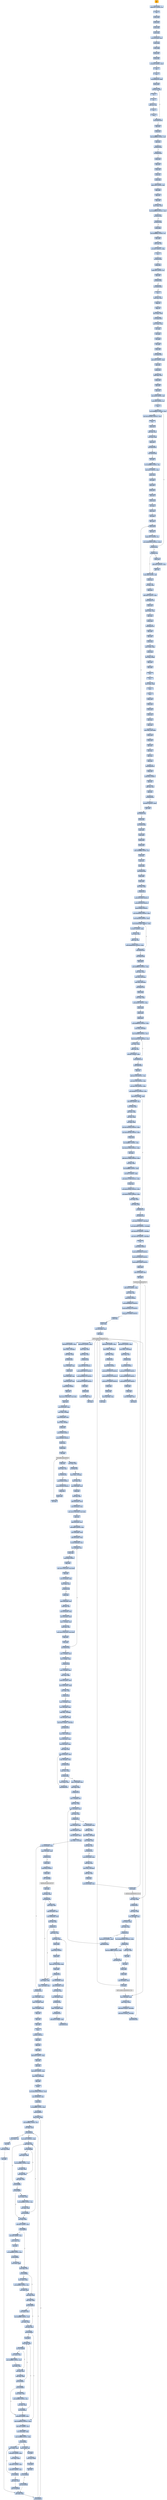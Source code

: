 digraph G {
node[shape=rectangle,style=filled,fillcolor=lightsteelblue,color=lightsteelblue]
bgcolor="transparent"
a0x005315f2clc_[label="start\nclc ",fillcolor="orange",color="lightgrey"];
a0x005315f3cmpb_0x7UINT8_al[label="0x005315f3\ncmpb $0x7<UINT8>, %al"];
a0x005315f5cld_[label="0x005315f5\ncld "];
a0x005315f6pushl_eax[label="0x005315f6\npushl %eax"];
a0x005315f7pushl_ecx[label="0x005315f7\npushl %ecx"];
a0x005315f8pushl_edx[label="0x005315f8\npushl %edx"];
a0x005315f9pushl_ebx[label="0x005315f9\npushl %ebx"];
a0x005315faleal_0x10esp__eax[label="0x005315fa\nleal 0x10(%esp), %eax"];
a0x005315fepushl_eax[label="0x005315fe\npushl %eax"];
a0x005315ffpushl_ebp[label="0x005315ff\npushl %ebp"];
a0x00531600pushl_esi[label="0x00531600\npushl %esi"];
a0x00531601pushl_edi[label="0x00531601\npushl %edi"];
a0x00531602roll_0x20UINT8_ebx[label="0x00531602\nroll $0x20<UINT8>, %ebx"];
a0x00531605cld_[label="0x00531605\ncld "];
a0x00531606cmc_[label="0x00531606\ncmc "];
a0x00531607leal_0x0000012a_ebx[label="0x00531607\nleal 0x0000012a, %ebx"];
a0x0053160dpushl_ecx[label="0x0053160d\npushl %ecx"];
a0x0053160emovzbl_cl_ecx[label="0x0053160e\nmovzbl %cl, %ecx"];
a0x00531611clc_[label="0x00531611\nclc "];
a0x00531612stc_[label="0x00531612\nstc "];
a0x00531613andb_ch_ch[label="0x00531613\nandb %ch, %ch"];
a0x00531615clc_[label="0x00531615\nclc "];
a0x00531616nop_[label="0x00531616\nnop "];
a0x00531617loop_0x0053160e[label="0x00531617\nloop 0x0053160e"];
a0x00531619popl_ecx[label="0x00531619\npopl %ecx"];
a0x0053161apushl_ecx[label="0x0053161a\npushl %ecx"];
a0x0053161brolb_0xffffff80UINT8_ch[label="0x0053161b\nrolb $0xffffff80<UINT8>, %ch"];
a0x0053161epopl_ecx[label="0x0053161e\npopl %ecx"];
a0x0053161fjg_0x00531629[label="0x0053161f\njg 0x00531629"];
a0x00531621jnl_0x00531629[label="0x00531621\njnl 0x00531629"];
a0x00531629pushl_ecx[label="0x00531629\npushl %ecx"];
a0x0053162apopl_ecx[label="0x0053162a\npopl %ecx"];
a0x0053162bpushl_edi[label="0x0053162b\npushl %edi"];
a0x0053162cpushl_esi[label="0x0053162c\npushl %esi"];
a0x0053162dpushl_ebx[label="0x0053162d\npushl %ebx"];
a0x0053162eaddw_0x0UINT8_bx[label="0x0053162e\naddw $0x0<UINT8>, %bx"];
a0x00531632popl_ebx[label="0x00531632\npopl %ebx"];
a0x00531633popl_esi[label="0x00531633\npopl %esi"];
a0x00531634popl_edi[label="0x00531634\npopl %edi"];
a0x00531635movl_eax_eax[label="0x00531635\nmovl %eax, %eax"];
a0x00531637movl_0xfffffa3fUINT32_edx[label="0x00531637\nmovl $0xfffffa3f<UINT32>, %edx"];
a0x0053163cjp_0x00531646[label="0x0053163c\njp 0x00531646"];
a0x0053163ejl_0x00531646[label="0x0053163e\njl 0x00531646"];
a0x00531640pushl_ebp[label="0x00531640\npushl %ebp"];
a0x00531641rolw_0xffffffd0UINT8_si[label="0x00531641\nrolw $0xffffffd0<UINT8>, %si"];
a0x00531645popl_ebp[label="0x00531645\npopl %ebp"];
a0x00531646testb_ah_ah[label="0x00531646\ntestb %ah, %ah"];
a0x00531648xorl_0x0UINT32_ebp[label="0x00531648\nxorl $0x0<UINT32>, %ebp"];
a0x0053164eclc_[label="0x0053164e\nclc "];
a0x0053164fje_0x00531656[label="0x0053164f\nje 0x00531656"];
a0x00531651pushl_edi[label="0x00531651\npushl %edi"];
a0x00531652addb_0x0UINT8_al[label="0x00531652\naddb $0x0<UINT8>, %al"];
a0x00531655popl_edi[label="0x00531655\npopl %edi"];
a0x00531656jg_0x0053165b[label="0x00531656\njg 0x0053165b"];
a0x00531658jbe_0x0053165b[label="0x00531658\njbe 0x0053165b"];
a0x0053165astc_[label="0x0053165a\nstc "];
a0x0053165bandl_ecx_ecx[label="0x0053165b\nandl %ecx, %ecx"];
a0x0053165dnegb_cl[label="0x0053165d\nnegb %cl"];
a0x0053165fnegb_cl[label="0x0053165f\nnegb %cl"];
a0x00531661leal_edx__edx[label="0x00531661\nleal (%edx), %edx"];
a0x00531663call_0x00531685[label="0x00531663\ncall 0x00531685"];
a0x00531685movl_esp__ecx[label="0x00531685\nmovl (%esp), %ecx"];
a0x00531688incl_esp[label="0x00531688\nincl %esp"];
a0x00531689incl_esp[label="0x00531689\nincl %esp"];
a0x0053168aincl_esp[label="0x0053168a\nincl %esp"];
a0x0053168bincl_esp[label="0x0053168b\nincl %esp"];
a0x0053168cpushl_edi[label="0x0053168c\npushl %edi"];
a0x0053168dcall_0x005316b4[label="0x0053168d\ncall 0x005316b4"];
a0x005316b4addl_0x4UINT8_esp[label="0x005316b4\naddl $0x4<UINT8>, %esp"];
a0x005316b7popl_edi[label="0x005316b7\npopl %edi"];
a0x005316b8pushl_ecx[label="0x005316b8\npushl %ecx"];
a0x005316b9addl_edx_ecx[label="0x005316b9\naddl %edx, %ecx"];
a0x005316bbpushl_ecx[label="0x005316bb\npushl %ecx"];
a0x005316bcpopl_edx[label="0x005316bc\npopl %edx"];
a0x005316bdpopl_ecx[label="0x005316bd\npopl %ecx"];
a0x005316berolb_0x48UINT8_ah[label="0x005316be\nrolb $0x48<UINT8>, %ah"];
a0x005316c1subb_0x0UINT8_al[label="0x005316c1\nsubb $0x0<UINT8>, %al"];
a0x005316c3stc_[label="0x005316c3\nstc "];
a0x005316c4movl_0xfffff9a3UINT32_edi[label="0x005316c4\nmovl $0xfffff9a3<UINT32>, %edi"];
a0x005316c9testl_0x14b52b97UINT32_edi[label="0x005316c9\ntestl $0x14b52b97<UINT32>, %edi"];
a0x005316cfcmc_[label="0x005316cf\ncmc "];
a0x005316d0pushl_ecx[label="0x005316d0\npushl %ecx"];
a0x005316d1addl_edi_ecx[label="0x005316d1\naddl %edi, %ecx"];
a0x005316d3movl_ecx_edi[label="0x005316d3\nmovl %ecx, %edi"];
a0x005316d5popl_ecx[label="0x005316d5\npopl %ecx"];
a0x005316d6jbe_0x005316dc[label="0x005316d6\njbe 0x005316dc"];
a0x005316dcloop_0x005316f2[label="0x005316dc\nloop 0x005316f2"];
a0x005316f2incl_ecx[label="0x005316f2\nincl %ecx"];
a0x005316f3rolw_0xffffffc0UINT8_bp[label="0x005316f3\nrolw $0xffffffc0<UINT8>, %bp"];
a0x005316f7subl_0x0UINT32_eax[label="0x005316f7\nsubl $0x0<UINT32>, %eax"];
a0x005316fcpushl_edx[label="0x005316fc\npushl %edx"];
a0x005316fdincl_edx[label="0x005316fd\nincl %edx"];
a0x005316fepopl_edx[label="0x005316fe\npopl %edx"];
a0x005316ffpushl_edi[label="0x005316ff\npushl %edi"];
a0x00531700popl_edi[label="0x00531700\npopl %edi"];
a0x00531701pushl_edx[label="0x00531701\npushl %edx"];
a0x00531702incl_edx[label="0x00531702\nincl %edx"];
a0x00531703popl_edx[label="0x00531703\npopl %edx"];
a0x00531704incl_esp[label="0x00531704\nincl %esp"];
a0x00531705decl_esp[label="0x00531705\ndecl %esp"];
a0x00531706pushl_edi_[label="0x00531706\npushl (%edi)"];
a0x00531708popl_eax[label="0x00531708\npopl %eax"];
a0x00531709cmpb_0x77UINT8_al[label="0x00531709\ncmpb $0x77<UINT8>, %al"];
a0x0053170btestl_0xff000000UINT32_edi_[label="0x0053170b\ntestl $0xff000000<UINT32>, (%edi)"];
a0x00531711je_0x005316c4[label="0x00531711\nje 0x005316c4"];
a0x00531717js_0x00531720[label="0x00531717\njs 0x00531720"];
a0x00531720subw_0x0UINT8_di[label="0x00531720\nsubw $0x0<UINT8>, %di"];
a0x00531724pushl_ecx[label="0x00531724\npushl %ecx"];
a0x00531725orl_ebp_ebp[label="0x00531725\norl %ebp, %ebp"];
a0x00531727popl_ecx[label="0x00531727\npopl %ecx"];
a0x00531728addl_0x0UINT32_eax[label="0x00531728\naddl $0x0<UINT32>, %eax"];
a0x0053172djmp_0x0053174e[label="0x0053172d\njmp 0x0053174e"];
a0x0053174epushl_ebx[label="0x0053174e\npushl %ebx"];
a0x0053174faddl_esp__eax[label="0x0053174f\naddl (%esp), %eax"];
a0x00531752popl_ebx[label="0x00531752\npopl %ebx"];
a0x00531753pushl_ebx[label="0x00531753\npushl %ebx"];
a0x00531754call_0x005317a5[label="0x00531754\ncall 0x005317a5"];
a0x005317a5popl_ebx[label="0x005317a5\npopl %ebx"];
a0x005317a6popl_ebx[label="0x005317a6\npopl %ebx"];
a0x005317a7pushl_ebp[label="0x005317a7\npushl %ebp"];
a0x005317a8movl_edx__ebp[label="0x005317a8\nmovl (%edx), %ebp"];
a0x005317aapushl_ebp[label="0x005317aa\npushl %ebp"];
a0x005317abxorl_eax_esp_[label="0x005317ab\nxorl %eax, (%esp)"];
a0x005317aepopl_eax[label="0x005317ae\npopl %eax"];
a0x005317afpopl_ebp[label="0x005317af\npopl %ebp"];
a0x005317b0cld_[label="0x005317b0\ncld "];
a0x005317b1clc_[label="0x005317b1\nclc "];
a0x005317b2movl_ebp_ebp[label="0x005317b2\nmovl %ebp, %ebp"];
a0x005317b4cld_[label="0x005317b4\ncld "];
a0x005317b5cmc_[label="0x005317b5\ncmc "];
a0x005317b6pushl_edi[label="0x005317b6\npushl %edi"];
a0x005317b7pushl_eax[label="0x005317b7\npushl %eax"];
a0x005317b8pushl_edx[label="0x005317b8\npushl %edx"];
a0x005317b9pushl_eax[label="0x005317b9\npushl %eax"];
a0x005317bapopl_eax[label="0x005317ba\npopl %eax"];
a0x005317bbpopl_edi[label="0x005317bb\npopl %edi"];
a0x005317bcstosl_eax_es_edi_[label="0x005317bc\nstosl %eax, %es:(%edi)"];
a0x005317bdpushl_eax[label="0x005317bd\npushl %eax"];
a0x005317bepushl_edi[label="0x005317be\npushl %edi"];
a0x005317bfpopl_edx[label="0x005317bf\npopl %edx"];
a0x005317c0popl_eax[label="0x005317c0\npopl %eax"];
a0x005317c1popl_eax[label="0x005317c1\npopl %eax"];
a0x005317c2popl_edi[label="0x005317c2\npopl %edi"];
a0x005317c3jmp_0x00531819[label="0x005317c3\njmp 0x00531819"];
a0x00531819pushl_esi[label="0x00531819\npushl %esi"];
a0x0053181apushl_0x1UINT8[label="0x0053181a\npushl $0x1<UINT8>"];
a0x0053181cpopl_esi[label="0x0053181c\npopl %esi"];
a0x0053181daddl_esi_edi[label="0x0053181d\naddl %esi, %edi"];
a0x0053181fpopl_esi[label="0x0053181f\npopl %esi"];
a0x00531820jnl_0x0053182a[label="0x00531820\njnl 0x0053182a"];
a0x0053182aorl_0x0UINT32_edx[label="0x0053182a\norl $0x0<UINT32>, %edx"];
a0x00531830decl_ebx[label="0x00531830\ndecl %ebx"];
a0x00531831jne_0x00531706[label="0x00531831\njne 0x00531706"];
a0x00531719pushl_edi[label="0x00531719\npushl %edi"];
a0x0053171aaddl_0x0UINT32_eax[label="0x0053171a\naddl $0x0<UINT32>, %eax"];
a0x0053171fpopl_edi[label="0x0053171f\npopl %edi"];
a0x00531837pushl_ebx[label="0x00531837\npushl %ebx"];
a0x00531838call_0x00531888[label="0x00531838\ncall 0x00531888"];
a0x00531888popl_ebx[label="0x00531888\npopl %ebx"];
a0x00531889popl_ebx[label="0x00531889\npopl %ebx"];
a0x0053188apushl_esi[label="0x0053188a\npushl %esi"];
a0x0053188bpushl_esi[label="0x0053188b\npushl %esi"];
a0x0053188candw_0xffffffffUINT8_sp[label="0x0053188c\nandw $0xffffffff<UINT8>, %sp"];
a0x00531890popl_esi[label="0x00531890\npopl %esi"];
a0x00531891popl_esi[label="0x00531891\npopl %esi"];
a0x00531892pushl_edx[label="0x00531892\npushl %edx"];
a0x00531893call_0x0053192b[label="0x00531893\ncall 0x0053192b"];
a0x0053192bpopl_edx[label="0x0053192b\npopl %edx"];
a0x0053192cpopl_edx[label="0x0053192c\npopl %edx"];
a0x0053192dxorl_eax_eax[label="0x0053192d\nxorl %eax, %eax"];
a0x0053192fje_0x005310a7[label="0x0053192f\nje 0x005310a7"];
a0x005310a7pushl_0x21038UINT32[label="0x005310a7\npushl $0x21038<UINT32>"];
a0x005310acpushl_0x21034UINT32[label="0x005310ac\npushl $0x21034<UINT32>"];
a0x005310b1pushl_0x993UINT32[label="0x005310b1\npushl $0x993<UINT32>"];
a0x005310b6movl_0x400000UINT32_ebx[label="0x005310b6\nmovl $0x400000<UINT32>, %ebx"];
a0x005310bbmovl_0x2000UINT32_ecx[label="0x005310bb\nmovl $0x2000<UINT32>, %ecx"];
a0x005310c0subl_0xb0b1560dUINT32_ebx[label="0x005310c0\nsubl $0xb0b1560d<UINT32>, %ebx"];
a0x005310c6rorl_0x7UINT8_ebx[label="0x005310c6\nrorl $0x7<UINT8>, %ebx"];
a0x005310c9xorl_eax_ebx[label="0x005310c9\nxorl %eax, %ebx"];
a0x005310cbaddw_ax_bx[label="0x005310cb\naddw %ax, %bx"];
a0x005310ceaddl_0xdeadc0deUINT32_eax[label="0x005310ce\naddl $0xdeadc0de<UINT32>, %eax"];
a0x005310d3loop_0x005310c0[label="0x005310d3\nloop 0x005310c0"];
a0x005310d5call_0x005310da[label="0x005310d5\ncall 0x005310da"];
a0x005310dapopl_eax[label="0x005310da\npopl %eax"];
a0x005310dbandl_0xfffff000UINT32_eax[label="0x005310db\nandl $0xfffff000<UINT32>, %eax"];
a0x005310e0addl_eax_esp_[label="0x005310e0\naddl %eax, (%esp)"];
a0x005310e3addl_eax_0x4esp_[label="0x005310e3\naddl %eax, 0x4(%esp)"];
a0x005310e7addl_eax_0x8esp_[label="0x005310e7\naddl %eax, 0x8(%esp)"];
a0x005310ebcall_0x00531101[label="0x005310eb\ncall 0x00531101"];
a0x00531101pushl_ebp[label="0x00531101\npushl %ebp"];
a0x00531102movl_esp_ebp[label="0x00531102\nmovl %esp, %ebp"];
a0x00531104subl_0x200UINT32_esp[label="0x00531104\nsubl $0x200<UINT32>, %esp"];
a0x0053110apushl_ebx[label="0x0053110a\npushl %ebx"];
a0x0053110bpushl_edi[label="0x0053110b\npushl %edi"];
a0x0053110cpushl_esi[label="0x0053110c\npushl %esi"];
a0x0053110dandl_0xffff0000UINT32_eax[label="0x0053110d\nandl $0xffff0000<UINT32>, %eax"];
a0x00531112movl_eax__80ebp_[label="0x00531112\nmovl %eax, -80(%ebp)"];
a0x00531115movl_0x8000UINT32_ecx[label="0x00531115\nmovl $0x8000<UINT32>, %ecx"];
a0x0053111aaddl_0xaf631837UINT32_eax[label="0x0053111a\naddl $0xaf631837<UINT32>, %eax"];
a0x0053111fxorl_eax_ebx[label="0x0053111f\nxorl %eax, %ebx"];
a0x00531121addw_ax_bx[label="0x00531121\naddw %ax, %bx"];
a0x00531124roll_0x7UINT8_ebx[label="0x00531124\nroll $0x7<UINT8>, %ebx"];
a0x00531127loop_0x0053111a[label="0x00531127\nloop 0x0053111a"];
a0x00531129pushl_0x8ebp_[label="0x00531129\npushl 0x8(%ebp)"];
a0x0053112cpopl_esi[label="0x0053112c\npopl %esi"];
a0x0053112daddl_0x7c00UINT32_esi[label="0x0053112d\naddl $0x7c00<UINT32>, %esi"];
a0x00531133movl_0x7c00UINT32_edi[label="0x00531133\nmovl $0x7c00<UINT32>, %edi"];
a0x00531138movl_0x7c00UINT32_edx[label="0x00531138\nmovl $0x7c00<UINT32>, %edx"];
a0x0053113dmovl_0x4fae7c74UINT32_ecx[label="0x0053113d\nmovl $0x4fae7c74<UINT32>, %ecx"];
a0x00531142subl_0x4UINT8_edx[label="0x00531142\nsubl $0x4<UINT8>, %edx"];
a0x00531145subl_0x4UINT8_esi[label="0x00531145\nsubl $0x4<UINT8>, %esi"];
a0x00531148movl_esi__ebx[label="0x00531148\nmovl (%esi), %ebx"];
a0x0053114aaddl_ecx_ebx[label="0x0053114a\naddl %ecx, %ebx"];
a0x0053114csubl_ecx_ebx[label="0x0053114c\nsubl %ecx, %ebx"];
a0x0053114exorl_edx_ebx[label="0x0053114e\nxorl %edx, %ebx"];
a0x00531150xorl_0x7941fe26UINT32_ebx[label="0x00531150\nxorl $0x7941fe26<UINT32>, %ebx"];
a0x00531156xorl_0x3c46c348UINT32_ebx[label="0x00531156\nxorl $0x3c46c348<UINT32>, %ebx"];
a0x0053115cbswap_ebx[label="0x0053115c\nbswap %ebx"];
a0x0053115erorl_0xffffffc7UINT8_ebx[label="0x0053115e\nrorl $0xffffffc7<UINT8>, %ebx"];
a0x00531161xorl_0xc911f6cbUINT32_ebx[label="0x00531161\nxorl $0xc911f6cb<UINT32>, %ebx"];
a0x00531167notl_ebx[label="0x00531167\nnotl %ebx"];
a0x00531169addl_0x7e7cddf0UINT32_ebx[label="0x00531169\naddl $0x7e7cddf0<UINT32>, %ebx"];
a0x0053116fxorl_ecx_ebx[label="0x0053116f\nxorl %ecx, %ebx"];
a0x00531171roll_0xfffffffaUINT8_ebx[label="0x00531171\nroll $0xfffffffa<UINT8>, %ebx"];
a0x00531174rorl_0x71UINT8_ebx[label="0x00531174\nrorl $0x71<UINT8>, %ebx"];
a0x00531177subl_0x821757fdUINT32_ebx[label="0x00531177\nsubl $0x821757fd<UINT32>, %ebx"];
a0x0053117dbswap_ebx[label="0x0053117d\nbswap %ebx"];
a0x0053117fsubl_0xd22d548aUINT32_ebx[label="0x0053117f\nsubl $0xd22d548a<UINT32>, %ebx"];
a0x00531185xorl_0x6321e94cUINT32_ebx[label="0x00531185\nxorl $0x6321e94c<UINT32>, %ebx"];
a0x0053118bmovl_ebx_esi_[label="0x0053118b\nmovl %ebx, (%esi)"];
a0x0053118dtestl_edx_edx[label="0x0053118d\ntestl %edx, %edx"];
a0x0053118fjne_0x00531142[label="0x0053118f\njne 0x00531142"];
a0x00531195call_0x005314ea[label="0x00531195\ncall 0x005314ea"];
a0x005314eamovl_0x0UINT32__68ebp_[label="0x005314ea\nmovl $0x0<UINT32>, -68(%ebp)"];
a0x005314f1movl_0x23000UINT32__72ebp_[label="0x005314f1\nmovl $0x23000<UINT32>, -72(%ebp)"];
a0x005314f8movl_0x15f2UINT32__76ebp_[label="0x005314f8\nmovl $0x15f2<UINT32>, -76(%ebp)"];
a0x005314ffmovl_0x7c00UINT32__84ebp_[label="0x005314ff\nmovl $0x7c00<UINT32>, -84(%ebp)"];
a0x00531506ret[label="0x00531506\nret"];
a0x0053119apushl_0x0UINT8[label="0x0053119a\npushl $0x0<UINT8>"];
a0x0053119cpushl_0x6c6c642eUINT32[label="0x0053119c\npushl $0x6c6c642e<UINT32>"];
a0x005311a1pushl_0x32336c65UINT32[label="0x005311a1\npushl $0x32336c65<UINT32>"];
a0x005311a6pushl_0x6e72656bUINT32[label="0x005311a6\npushl $0x6e72656b<UINT32>"];
a0x005311abpushl_esp[label="0x005311ab\npushl %esp"];
a0x005311acmovl_0x10ebp__eax[label="0x005311ac\nmovl 0x10(%ebp), %eax"];
a0x005311afcall_eax_[label="0x005311af\ncall (%eax)"];
LoadLibraryA_kernel32_dll[label="LoadLibraryA@kernel32.dll",fillcolor="lightgrey",color="lightgrey"];
a0x005311b1addl_0x10UINT8_esp[label="0x005311b1\naddl $0x10<UINT8>, %esp"];
a0x005311b4movl_eax_edi[label="0x005311b4\nmovl %eax, %edi"];
a0x005311b6pushl_0x0UINT8[label="0x005311b6\npushl $0x0<UINT8>"];
a0x005311b8pushl_0x636f6c6cUINT32[label="0x005311b8\npushl $0x636f6c6c<UINT32>"];
a0x005311bdpushl_0x416c6175UINT32[label="0x005311bd\npushl $0x416c6175<UINT32>"];
a0x005311c2pushl_0x74726956UINT32[label="0x005311c2\npushl $0x74726956<UINT32>"];
a0x005311c7pushl_esp[label="0x005311c7\npushl %esp"];
a0x005311c8pushl_eax[label="0x005311c8\npushl %eax"];
a0x005311c9movl_0xcebp__eax[label="0x005311c9\nmovl 0xc(%ebp), %eax"];
a0x005311cccall_eax_[label="0x005311cc\ncall (%eax)"];
GetProcAddress_kernel32_dll[label="GetProcAddress@kernel32.dll",fillcolor="lightgrey",color="lightgrey"];
a0x005311ceaddl_0x10UINT8_esp[label="0x005311ce\naddl $0x10<UINT8>, %esp"];
a0x005311d1movl_eax_ebx[label="0x005311d1\nmovl %eax, %ebx"];
a0x005311d3testl_eax_eax[label="0x005311d3\ntestl %eax, %eax"];
a0x005311d5je_0x005314e0[label="0x005311d5\nje 0x005314e0"];
a0x005311dbpushl_0x7463UINT32[label="0x005311db\npushl $0x7463<UINT32>"];
a0x005311e0pushl_0x65746f72UINT32[label="0x005311e0\npushl $0x65746f72<UINT32>"];
a0x005311e5pushl_0x506c6175UINT32[label="0x005311e5\npushl $0x506c6175<UINT32>"];
a0x005311eapushl_0x74726956UINT32[label="0x005311ea\npushl $0x74726956<UINT32>"];
a0x005311efpushl_esp[label="0x005311ef\npushl %esp"];
a0x005311f0pushl_edi[label="0x005311f0\npushl %edi"];
a0x005311f1movl_0xcebp__eax[label="0x005311f1\nmovl 0xc(%ebp), %eax"];
a0x005311f4call_eax_[label="0x005311f4\ncall (%eax)"];
a0x005311f6addl_0x10UINT8_esp[label="0x005311f6\naddl $0x10<UINT8>, %esp"];
a0x005311f9movl_eax__116ebp_[label="0x005311f9\nmovl %eax, -116(%ebp)"];
a0x005311fctestl_eax_eax[label="0x005311fc\ntestl %eax, %eax"];
a0x005311feje_0x005314e0[label="0x005311fe\nje 0x005314e0"];
a0x00531204pushl_0x0UINT8[label="0x00531204\npushl $0x0<UINT8>"];
a0x00531206pushl_0x79726575UINT32[label="0x00531206\npushl $0x79726575<UINT32>"];
a0x0053120bpushl_0x516c6175UINT32[label="0x0053120b\npushl $0x516c6175<UINT32>"];
a0x00531210pushl_0x74726956UINT32[label="0x00531210\npushl $0x74726956<UINT32>"];
a0x00531215pushl_esp[label="0x00531215\npushl %esp"];
a0x00531216pushl_edi[label="0x00531216\npushl %edi"];
a0x00531217movl_0xcebp__eax[label="0x00531217\nmovl 0xc(%ebp), %eax"];
a0x0053121acall_eax_[label="0x0053121a\ncall (%eax)"];
a0x0053121caddl_0x10UINT8_esp[label="0x0053121c\naddl $0x10<UINT8>, %esp"];
a0x0053121fmovl_eax__120ebp_[label="0x0053121f\nmovl %eax, -120(%ebp)"];
a0x00531222testl_eax_eax[label="0x00531222\ntestl %eax, %eax"];
a0x00531224je_0x005314e0[label="0x00531224\nje 0x005314e0"];
a0x0053122apushl_0x0UINT8[label="0x0053122a\npushl $0x0<UINT8>"];
a0x0053122cpushl_0x72745064UINT32[label="0x0053122c\npushl $0x72745064<UINT32>"];
a0x00531231pushl_0x61655264UINT32[label="0x00531231\npushl $0x61655264<UINT32>"];
a0x00531236pushl_0x61427349UINT32[label="0x00531236\npushl $0x61427349<UINT32>"];
a0x0053123bpushl_esp[label="0x0053123b\npushl %esp"];
a0x0053123cpushl_edi[label="0x0053123c\npushl %edi"];
a0x0053123dmovl_0xcebp__eax[label="0x0053123d\nmovl 0xc(%ebp), %eax"];
a0x00531240call_eax_[label="0x00531240\ncall (%eax)"];
a0x00531242addl_0x10UINT8_esp[label="0x00531242\naddl $0x10<UINT8>, %esp"];
a0x00531245movl_eax__124ebp_[label="0x00531245\nmovl %eax, -124(%ebp)"];
a0x00531248testl_eax_eax[label="0x00531248\ntestl %eax, %eax"];
a0x0053124aje_0x005314e0[label="0x0053124a\nje 0x005314e0"];
a0x00531250leal__504ebp__edi[label="0x00531250\nleal -504(%ebp), %edi"];
a0x00531256pushl_edi[label="0x00531256\npushl %edi"];
a0x00531257movl_0x8ebp__esi[label="0x00531257\nmovl 0x8(%ebp), %esi"];
a0x0053125aaddl_0x3cesi__esi[label="0x0053125a\naddl 0x3c(%esi), %esi"];
a0x0053125dpushl_0x3eUINT8[label="0x0053125d\npushl $0x3e<UINT8>"];
a0x0053125fpopl_ecx[label="0x0053125f\npopl %ecx"];
a0x00531260repz_movsl_ds_esi__es_edi_[label="0x00531260\nrepz movsl %ds:(%esi), %es:(%edi)"];
a0x00531262popl_edi[label="0x00531262\npopl %edi"];
a0x00531263movl_0x34edi__eax[label="0x00531263\nmovl 0x34(%edi), %eax"];
a0x00531266movl_eax__4ebp_[label="0x00531266\nmovl %eax, -4(%ebp)"];
a0x00531269movl_0x50edi__ecx[label="0x00531269\nmovl 0x50(%edi), %ecx"];
a0x0053126cmovl_ecx__8ebp_[label="0x0053126c\nmovl %ecx, -8(%ebp)"];
a0x0053126fpushl_ecx[label="0x0053126f\npushl %ecx"];
a0x00531270pushl_0x40UINT8[label="0x00531270\npushl $0x40<UINT8>"];
a0x00531272pushl_0x3000UINT32[label="0x00531272\npushl $0x3000<UINT32>"];
a0x00531277pushl_ecx[label="0x00531277\npushl %ecx"];
a0x00531278pushl_eax[label="0x00531278\npushl %eax"];
a0x00531279call_ebx[label="0x00531279\ncall %ebx"];
VirtualAlloc_kernel32_dll[label="VirtualAlloc@kernel32.dll",fillcolor="lightgrey",color="lightgrey"];
a0x0053127bpopl_ecx[label="0x0053127b\npopl %ecx"];
a0x0053127ctestl_eax_eax[label="0x0053127c\ntestl %eax, %eax"];
a0x0053127ejne_0x00531293[label="0x0053127e\njne 0x00531293"];
a0x00531280pushl_0x40UINT8[label="0x00531280\npushl $0x40<UINT8>"];
a0x00531282pushl_0x1000UINT32[label="0x00531282\npushl $0x1000<UINT32>"];
a0x00531287pushl_ecx[label="0x00531287\npushl %ecx"];
a0x00531288pushl_eax[label="0x00531288\npushl %eax"];
a0x00531289call_ebx[label="0x00531289\ncall %ebx"];
a0x0053128btestl_eax_eax[label="0x0053128b\ntestl %eax, %eax"];
a0x0053128dje_0x005314e0[label="0x0053128d\nje 0x005314e0"];
a0x00531293movl_eax__12ebp_[label="0x00531293\nmovl %eax, -12(%ebp)"];
a0x00531296movl_eax_edi[label="0x00531296\nmovl %eax, %edi"];
a0x00531298movl_0x8ebp__esi[label="0x00531298\nmovl 0x8(%ebp), %esi"];
a0x0053129bpushl_esi[label="0x0053129b\npushl %esi"];
a0x0053129cmovl_esi_ecx[label="0x0053129c\nmovl %esi, %ecx"];
a0x0053129eaddl_0x3cesi__ecx[label="0x0053129e\naddl 0x3c(%esi), %ecx"];
a0x005312a1movl_0x54ecx__ecx[label="0x005312a1\nmovl 0x54(%ecx), %ecx"];
a0x005312a4repz_movsb_ds_esi__es_edi_[label="0x005312a4\nrepz movsb %ds:(%esi), %es:(%edi)"];
a0x005312a6popl_esi[label="0x005312a6\npopl %esi"];
a0x005312a7addl_0x3cesi__esi[label="0x005312a7\naddl 0x3c(%esi), %esi"];
a0x005312aaaddl_0xf8UINT32_esi[label="0x005312aa\naddl $0xf8<UINT32>, %esi"];
a0x005312b0movl_0x8ebp__eax[label="0x005312b0\nmovl 0x8(%ebp), %eax"];
a0x005312b3addl_0x3ceax__eax[label="0x005312b3\naddl 0x3c(%eax), %eax"];
a0x005312b6movzbl_0x6eax__eax[label="0x005312b6\nmovzbl 0x6(%eax), %eax"];
a0x005312baleal__56ebp__edi[label="0x005312ba\nleal -56(%ebp), %edi"];
a0x005312bdpushl_edi[label="0x005312bd\npushl %edi"];
a0x005312bepushl_0xaUINT8[label="0x005312be\npushl $0xa<UINT8>"];
a0x005312c0popl_ecx[label="0x005312c0\npopl %ecx"];
a0x005312c1repz_movsl_ds_esi__es_edi_[label="0x005312c1\nrepz movsl %ds:(%esi), %es:(%edi)"];
a0x005312c3popl_edi[label="0x005312c3\npopl %edi"];
a0x005312c4movl_0x14edi__edx[label="0x005312c4\nmovl 0x14(%edi), %edx"];
a0x005312c7testl_edx_edx[label="0x005312c7\ntestl %edx, %edx"];
a0x005312c9je_0x005312df[label="0x005312c9\nje 0x005312df"];
a0x005312cbpushl_esi[label="0x005312cb\npushl %esi"];
a0x005312ccmovl_0x8ebp__esi[label="0x005312cc\nmovl 0x8(%ebp), %esi"];
a0x005312cfaddl_edx_esi[label="0x005312cf\naddl %edx, %esi"];
a0x005312d1movl_0x10edi__ecx[label="0x005312d1\nmovl 0x10(%edi), %ecx"];
a0x005312d4movl_0xcedi__edx[label="0x005312d4\nmovl 0xc(%edi), %edx"];
a0x005312d7movl__12ebp__edi[label="0x005312d7\nmovl -12(%ebp), %edi"];
a0x005312daaddl_edx_edi[label="0x005312da\naddl %edx, %edi"];
a0x005312dcrepz_movsb_ds_esi__es_edi_[label="0x005312dc\nrepz movsb %ds:(%esi), %es:(%edi)"];
a0x005312depopl_esi[label="0x005312de\npopl %esi"];
a0x005312dfdecl_eax[label="0x005312df\ndecl %eax"];
a0x005312e0jne_0x005312ba[label="0x005312e0\njne 0x005312ba"];
a0x005312e2movl__12ebp__edx[label="0x005312e2\nmovl -12(%ebp), %edx"];
a0x005312e5subl__4ebp__edx[label="0x005312e5\nsubl -4(%ebp), %edx"];
a0x005312e8je_0x00531346[label="0x005312e8\nje 0x00531346"];
a0x005312eamovl__12ebp__eax[label="0x005312ea\nmovl -12(%ebp), %eax"];
a0x005312edmovl_eax_ebx[label="0x005312ed\nmovl %eax, %ebx"];
a0x005312efaddl_0x3cebx__ebx[label="0x005312ef\naddl 0x3c(%ebx), %ebx"];
a0x005312f2movl_0xa0ebx__ebx[label="0x005312f2\nmovl 0xa0(%ebx), %ebx"];
a0x005312f8testl_ebx_ebx[label="0x005312f8\ntestl %ebx, %ebx"];
a0x005312faje_0x00531346[label="0x005312fa\nje 0x00531346"];
a0x00531346movl__12ebp__ecx[label="0x00531346\nmovl -12(%ebp), %ecx"];
a0x00531349movl__80ebp__edx[label="0x00531349\nmovl -80(%ebp), %edx"];
a0x0053134caddl_edx__76ebp_[label="0x0053134c\naddl %edx, -76(%ebp)"];
a0x0053134fmovl_fs_0x30_eax[label="0x0053134f\nmovl %fs:0x30, %eax"];
a0x00531356cmpl_0x0UINT8__68ebp_[label="0x00531356\ncmpl $0x0<UINT8>, -68(%ebp)"];
a0x0053135ajne_0x0053135f[label="0x0053135a\njne 0x0053135f"];
a0x0053135cmovl_ecx_0x8eax_[label="0x0053135c\nmovl %ecx, 0x8(%eax)"];
a0x0053135fmovl_0xceax__eax[label="0x0053135f\nmovl 0xc(%eax), %eax"];
a0x00531362movl_0xceax__eax[label="0x00531362\nmovl 0xc(%eax), %eax"];
a0x00531365movl_eax_esi[label="0x00531365\nmovl %eax, %esi"];
a0x00531367movl_0x18eax__edx[label="0x00531367\nmovl 0x18(%eax), %edx"];
a0x0053136acmpl__80ebp__edx[label="0x0053136a\ncmpl -80(%ebp), %edx"];
a0x0053136djne_0x00531396[label="0x0053136d\njne 0x00531396"];
a0x00531396cmpl_esi_eax_[label="0x00531396\ncmpl %esi, (%eax)"];
a0x00531398je_0x0053139e[label="0x00531398\nje 0x0053139e"];
a0x0053139amovl_eax__eax[label="0x0053139a\nmovl (%eax), %eax"];
a0x0053139cjmp_0x00531367[label="0x0053139c\njmp 0x00531367"];
a0x0053139emovl__376ebp__ebx[label="0x0053139e\nmovl -376(%ebp), %ebx"];
a0x005313a4testl_ebx_ebx[label="0x005313a4\ntestl %ebx, %ebx"];
a0x005313a6je_0x00531414[label="0x005313a6\nje 0x00531414"];
a0x005313a8movl__12ebp__esi[label="0x005313a8\nmovl -12(%ebp), %esi"];
a0x005313abaddl_esi_ebx[label="0x005313ab\naddl %esi, %ebx"];
a0x005313admovl_0xcebx__eax[label="0x005313ad\nmovl 0xc(%ebx), %eax"];
a0x005313b0testl_eax_eax[label="0x005313b0\ntestl %eax, %eax"];
a0x005313b2je_0x00531414[label="0x005313b2\nje 0x00531414"];
a0x005313b4movl_0x10ebx__ecx[label="0x005313b4\nmovl 0x10(%ebx), %ecx"];
a0x005313b7addl_esi_ecx[label="0x005313b7\naddl %esi, %ecx"];
a0x005313b9movl_ecx__60ebp_[label="0x005313b9\nmovl %ecx, -60(%ebp)"];
a0x005313bcmovl_ebx__ecx[label="0x005313bc\nmovl (%ebx), %ecx"];
a0x005313betestl_ecx_ecx[label="0x005313be\ntestl %ecx, %ecx"];
a0x005313c0jne_0x005313c5[label="0x005313c0\njne 0x005313c5"];
a0x005313c2movl_0x10ebx__ecx[label="0x005313c2\nmovl 0x10(%ebx), %ecx"];
a0x005313c5addl_esi_ecx[label="0x005313c5\naddl %esi, %ecx"];
a0x005313c7movl_ecx__64ebp_[label="0x005313c7\nmovl %ecx, -64(%ebp)"];
a0x005313caaddl_esi_eax[label="0x005313ca\naddl %esi, %eax"];
a0x005313ccpushl_eax[label="0x005313cc\npushl %eax"];
a0x005313cdmovl_0x10ebp__eax[label="0x005313cd\nmovl 0x10(%ebp), %eax"];
a0x005313d0call_eax_[label="0x005313d0\ncall (%eax)"];
a0x005313d2testl_eax_eax[label="0x005313d2\ntestl %eax, %eax"];
a0x005313d4je_0x005314e0[label="0x005313d4\nje 0x005314e0"];
a0x005313damovl_eax_edi[label="0x005313da\nmovl %eax, %edi"];
a0x005313dcmovl__64ebp__ecx[label="0x005313dc\nmovl -64(%ebp), %ecx"];
a0x005313dfmovl_ecx__edx[label="0x005313df\nmovl (%ecx), %edx"];
a0x005313e1testl_edx_edx[label="0x005313e1\ntestl %edx, %edx"];
a0x005313e3je_0x0053140f[label="0x005313e3\nje 0x0053140f"];
a0x005313e5testl_0x80000000UINT32_edx[label="0x005313e5\ntestl $0x80000000<UINT32>, %edx"];
a0x005313ebje_0x005313f5[label="0x005313eb\nje 0x005313f5"];
a0x005313f5addl_esi_edx[label="0x005313f5\naddl %esi, %edx"];
a0x005313f7incl_edx[label="0x005313f7\nincl %edx"];
a0x005313f8incl_edx[label="0x005313f8\nincl %edx"];
a0x005313f9pushl_edx[label="0x005313f9\npushl %edx"];
a0x005313fapushl_edi[label="0x005313fa\npushl %edi"];
a0x005313fbmovl_0xcebp__eax[label="0x005313fb\nmovl 0xc(%ebp), %eax"];
a0x005313fecall_eax_[label="0x005313fe\ncall (%eax)"];
a0x00531400movl__60ebp__ecx[label="0x00531400\nmovl -60(%ebp), %ecx"];
a0x00531403movl_eax_ecx_[label="0x00531403\nmovl %eax, (%ecx)"];
a0x00531405addl_0x4UINT8__60ebp_[label="0x00531405\naddl $0x4<UINT8>, -60(%ebp)"];
a0x00531409addl_0x4UINT8__64ebp_[label="0x00531409\naddl $0x4<UINT8>, -64(%ebp)"];
a0x0053140djmp_0x005313dc[label="0x0053140d\njmp 0x005313dc"];
GetProcAddress_KERNEL32_DLL[label="GetProcAddress@KERNEL32.DLL",fillcolor="lightgrey",color="lightgrey"];
a0x0053140faddl_0x14UINT8_ebx[label="0x0053140f\naddl $0x14<UINT8>, %ebx"];
a0x00531412jmp_0x005313ad[label="0x00531412\njmp 0x005313ad"];
LoadLibraryA_KERNEL32_DLL[label="LoadLibraryA@KERNEL32.DLL",fillcolor="lightgrey",color="lightgrey"];
a0x005313edandl_0x7fffffffUINT32_edx[label="0x005313ed\nandl $0x7fffffff<UINT32>, %edx"];
a0x005313f3jmp_0x005313f9[label="0x005313f3\njmp 0x005313f9"];
a0x00531414movl_fs_0x30_eax[label="0x00531414\nmovl %fs:0x30, %eax"];
a0x0053141bmovl_0xceax__eax[label="0x0053141b\nmovl 0xc(%eax), %eax"];
a0x0053141emovl_0xceax__ebx[label="0x0053141e\nmovl 0xc(%eax), %ebx"];
a0x00531421movl_ebx__112ebp_[label="0x00531421\nmovl %ebx, -112(%ebp)"];
a0x00531424movl_0x18ebx__edx[label="0x00531424\nmovl 0x18(%ebx), %edx"];
a0x00531427cmpl__80ebp__edx[label="0x00531427\ncmpl -80(%ebp), %edx"];
a0x0053142aje_0x005314cc[label="0x0053142a\nje 0x005314cc"];
a0x00531430pushl_edx[label="0x00531430\npushl %edx"];
a0x00531431pushl_0x4UINT8[label="0x00531431\npushl $0x4<UINT8>"];
a0x00531433pushl_edx[label="0x00531433\npushl %edx"];
a0x00531434call__124ebp_[label="0x00531434\ncall -124(%ebp)"];
IsBadReadPtr_kernel32_dll[label="IsBadReadPtr@kernel32.dll",fillcolor="lightgrey",color="lightgrey"];
a0x00531437popl_edx[label="0x00531437\npopl %edx"];
a0x00531438testl_eax_eax[label="0x00531438\ntestl %eax, %eax"];
a0x0053143ajne_0x005314cc[label="0x0053143a\njne 0x005314cc"];
a0x005314ccmovl_ebx__ebx[label="0x005314cc\nmovl (%ebx), %ebx"];
a0x005314cecmpl__112ebp__ebx[label="0x005314ce\ncmpl -112(%ebp), %ebx"];
a0x005314d1jne_0x00531424[label="0x005314d1\njne 0x00531424"];
a0x00531440movl_edx_edi[label="0x00531440\nmovl %edx, %edi"];
a0x00531442addl_0x3cedi__edi[label="0x00531442\naddl 0x3c(%edi), %edi"];
a0x00531445movl_0x80edi__edi[label="0x00531445\nmovl 0x80(%edi), %edi"];
a0x0053144btestl_edi_edi[label="0x0053144b\ntestl %edi, %edi"];
a0x0053144dje_0x005314cc[label="0x0053144d\nje 0x005314cc"];
a0x0053144faddl_edx_edi[label="0x0053144f\naddl %edx, %edi"];
a0x00531451xorl_eax_eax[label="0x00531451\nxorl %eax, %eax"];
a0x00531453pushl_edi[label="0x00531453\npushl %edi"];
a0x00531454pushl_0x5UINT8[label="0x00531454\npushl $0x5<UINT8>"];
a0x00531456popl_ecx[label="0x00531456\npopl %ecx"];
a0x00531457repz_scasl_es_edi__eax[label="0x00531457\nrepz scasl %es:(%edi), %eax"];
a0x00531459popl_edi[label="0x00531459\npopl %edi"];
a0x0053145aje_0x005314cc[label="0x0053145a\nje 0x005314cc"];
a0x0053145cmovl_0x10edi__esi[label="0x0053145c\nmovl 0x10(%edi), %esi"];
a0x0053145faddl_0x18ebx__esi[label="0x0053145f\naddl 0x18(%ebx), %esi"];
a0x00531462movl_esi__eax[label="0x00531462\nmovl (%esi), %eax"];
a0x00531464subl__80ebp__eax[label="0x00531464\nsubl -80(%ebp), %eax"];
a0x00531467jb_0x0053146e[label="0x00531467\njb 0x0053146e"];
a0x00531469cmpl__72ebp__eax[label="0x00531469\ncmpl -72(%ebp), %eax"];
a0x0053146cjbe_0x00531473[label="0x0053146c\njbe 0x00531473"];
a0x0053146eaddl_0x14UINT8_edi[label="0x0053146e\naddl $0x14<UINT8>, %edi"];
a0x00531471jmp_0x00531451[label="0x00531471\njmp 0x00531451"];
a0x005314d7movl__464ebp__eax[label="0x005314d7\nmovl -464(%ebp), %eax"];
a0x005314ddaddl__12ebp__eax[label="0x005314dd\naddl -12(%ebp), %eax"];
a0x005314e0movl__12ebp__ecx[label="0x005314e0\nmovl -12(%ebp), %ecx"];
a0x005314e3popl_esi[label="0x005314e3\npopl %esi"];
a0x005314e4popl_edi[label="0x005314e4\npopl %edi"];
a0x005314e5popl_ebx[label="0x005314e5\npopl %ebx"];
a0x005314e6leave_[label="0x005314e6\nleave "];
a0x005314e7ret_0xcUINT16[label="0x005314e7\nret $0xc<UINT16>"];
a0x005310f0popl_edi[label="0x005310f0\npopl %edi"];
a0x005310f1popl_esi[label="0x005310f1\npopl %esi"];
a0x005310f2popl_ebp[label="0x005310f2\npopl %ebp"];
a0x005310f3addl_0x4UINT8_esp[label="0x005310f3\naddl $0x4<UINT8>, %esp"];
a0x005310f6popl_ebx[label="0x005310f6\npopl %ebx"];
a0x005310f7popl_edx[label="0x005310f7\npopl %edx"];
a0x005310f8addl_0x8UINT8_esp[label="0x005310f8\naddl $0x8<UINT8>, %esp"];
a0x005310fbmovl_ecx_0x4esp_[label="0x005310fb\nmovl %ecx, 0x4(%esp)"];
a0x005310ffjmp_eax[label="0x005310ff\njmp %eax"];
a0x1443f450pusha_[label="0x1443f450\npusha "];
a0x1443f451movl_0x418000UINT32_esi[label="0x1443f451\nmovl $0x418000<UINT32>, %esi"];
a0x1443f456leal__94208esi__edi[label="0x1443f456\nleal -94208(%esi), %edi"];
a0x1443f45cpushl_edi[label="0x1443f45c\npushl %edi"];
a0x1443f45dorl_0xffffffffUINT8_ebp[label="0x1443f45d\norl $0xffffffff<UINT8>, %ebp"];
a0x1443f460jmp_0x1443f472[label="0x1443f460\njmp 0x1443f472"];
a0x1443f472movl_esi__ebx[label="0x1443f472\nmovl (%esi), %ebx"];
a0x1443f474subl_0xfffffffcUINT8_esi[label="0x1443f474\nsubl $0xfffffffc<UINT8>, %esi"];
a0x1443f477adcl_ebx_ebx[label="0x1443f477\nadcl %ebx, %ebx"];
a0x1443f479jb_0x1443f468[label="0x1443f479\njb 0x1443f468"];
a0x1443f468movb_esi__al[label="0x1443f468\nmovb (%esi), %al"];
a0x1443f46aincl_esi[label="0x1443f46a\nincl %esi"];
a0x1443f46bmovb_al_edi_[label="0x1443f46b\nmovb %al, (%edi)"];
a0x1443f46dincl_edi[label="0x1443f46d\nincl %edi"];
a0x1443f46eaddl_ebx_ebx[label="0x1443f46e\naddl %ebx, %ebx"];
a0x1443f470jne_0x1443f479[label="0x1443f470\njne 0x1443f479"];
a0x1443f47bmovl_0x1UINT32_eax[label="0x1443f47b\nmovl $0x1<UINT32>, %eax"];
a0x1443f480addl_ebx_ebx[label="0x1443f480\naddl %ebx, %ebx"];
a0x1443f482jne_0x1443f48b[label="0x1443f482\njne 0x1443f48b"];
a0x1443f48badcl_eax_eax[label="0x1443f48b\nadcl %eax, %eax"];
a0x1443f48daddl_ebx_ebx[label="0x1443f48d\naddl %ebx, %ebx"];
a0x1443f48fjae_0x1443f480[label="0x1443f48f\njae 0x1443f480"];
a0x1443f491jne_0x1443f49c[label="0x1443f491\njne 0x1443f49c"];
a0x1443f49cxorl_ecx_ecx[label="0x1443f49c\nxorl %ecx, %ecx"];
a0x1443f49esubl_0x3UINT8_eax[label="0x1443f49e\nsubl $0x3<UINT8>, %eax"];
a0x1443f4a1jb_0x1443f4b0[label="0x1443f4a1\njb 0x1443f4b0"];
a0x1443f4a3shll_0x8UINT8_eax[label="0x1443f4a3\nshll $0x8<UINT8>, %eax"];
a0x1443f4a6movb_esi__al[label="0x1443f4a6\nmovb (%esi), %al"];
a0x1443f4a8incl_esi[label="0x1443f4a8\nincl %esi"];
a0x1443f4a9xorl_0xffffffffUINT8_eax[label="0x1443f4a9\nxorl $0xffffffff<UINT8>, %eax"];
a0x1443f4acje_0x1443f522[label="0x1443f4ac\nje 0x1443f522"];
a0x1443f4aemovl_eax_ebp[label="0x1443f4ae\nmovl %eax, %ebp"];
a0x1443f4b0addl_ebx_ebx[label="0x1443f4b0\naddl %ebx, %ebx"];
a0x1443f4b2jne_0x1443f4bb[label="0x1443f4b2\njne 0x1443f4bb"];
a0x1443f4bbadcl_ecx_ecx[label="0x1443f4bb\nadcl %ecx, %ecx"];
a0x1443f4bdaddl_ebx_ebx[label="0x1443f4bd\naddl %ebx, %ebx"];
a0x1443f4bfjne_0x1443f4c8[label="0x1443f4bf\njne 0x1443f4c8"];
a0x1443f4c8adcl_ecx_ecx[label="0x1443f4c8\nadcl %ecx, %ecx"];
a0x1443f4cajne_0x1443f4ec[label="0x1443f4ca\njne 0x1443f4ec"];
a0x1443f4eccmpl_0xfffff300UINT32_ebp[label="0x1443f4ec\ncmpl $0xfffff300<UINT32>, %ebp"];
a0x1443f4f2adcl_0x1UINT8_ecx[label="0x1443f4f2\nadcl $0x1<UINT8>, %ecx"];
a0x1443f4f5leal_ediebp__edx[label="0x1443f4f5\nleal (%edi,%ebp), %edx"];
a0x1443f4f8cmpl_0xfffffffcUINT8_ebp[label="0x1443f4f8\ncmpl $0xfffffffc<UINT8>, %ebp"];
a0x1443f4fbjbe_0x1443f50c[label="0x1443f4fb\njbe 0x1443f50c"];
a0x1443f50cmovl_edx__eax[label="0x1443f50c\nmovl (%edx), %eax"];
a0x1443f50eaddl_0x4UINT8_edx[label="0x1443f50e\naddl $0x4<UINT8>, %edx"];
a0x1443f511movl_eax_edi_[label="0x1443f511\nmovl %eax, (%edi)"];
a0x1443f513addl_0x4UINT8_edi[label="0x1443f513\naddl $0x4<UINT8>, %edi"];
a0x1443f516subl_0x4UINT8_ecx[label="0x1443f516\nsubl $0x4<UINT8>, %ecx"];
a0x1443f519ja_0x1443f50c[label="0x1443f519\nja 0x1443f50c"];
a0x1443f51baddl_ecx_edi[label="0x1443f51b\naddl %ecx, %edi"];
a0x1443f51djmp_0x1443f46e[label="0x1443f51d\njmp 0x1443f46e"];
a0x1443f4ccincl_ecx[label="0x1443f4cc\nincl %ecx"];
a0x1443f4cdaddl_ebx_ebx[label="0x1443f4cd\naddl %ebx, %ebx"];
a0x1443f4cfjne_0x1443f4d8[label="0x1443f4cf\njne 0x1443f4d8"];
a0x1443f4d8adcl_ecx_ecx[label="0x1443f4d8\nadcl %ecx, %ecx"];
a0x1443f4daaddl_ebx_ebx[label="0x1443f4da\naddl %ebx, %ebx"];
a0x1443f4dcjae_0x1443f4cd[label="0x1443f4dc\njae 0x1443f4cd"];
a0x1443f4d1movl_esi__ebx[label="0x1443f4d1\nmovl (%esi), %ebx"];
a0x1443f4d3subl_0xfffffffcUINT8_esi[label="0x1443f4d3\nsubl $0xfffffffc<UINT8>, %esi"];
a0x1443f4d6adcl_ebx_ebx[label="0x1443f4d6\nadcl %ebx, %ebx"];
a0x1443f4dejne_0x1443f4e9[label="0x1443f4de\njne 0x1443f4e9"];
a0x1443f4e9addl_0x2UINT8_ecx[label="0x1443f4e9\naddl $0x2<UINT8>, %ecx"];
a0x1443f484movl_esi__ebx[label="0x1443f484\nmovl (%esi), %ebx"];
a0x1443f486subl_0xfffffffcUINT8_esi[label="0x1443f486\nsubl $0xfffffffc<UINT8>, %esi"];
a0x1443f489adcl_ebx_ebx[label="0x1443f489\nadcl %ebx, %ebx"];
a0x1443f4e0movl_esi__ebx[label="0x1443f4e0\nmovl (%esi), %ebx"];
a0x1443f4e2subl_0xfffffffcUINT8_esi[label="0x1443f4e2\nsubl $0xfffffffc<UINT8>, %esi"];
a0x1443f4e5adcl_ebx_ebx[label="0x1443f4e5\nadcl %ebx, %ebx"];
a0x1443f4e7jae_0x1443f4cd[label="0x1443f4e7\njae 0x1443f4cd"];
a0x1443f493movl_esi__ebx[label="0x1443f493\nmovl (%esi), %ebx"];
a0x1443f495subl_0xfffffffcUINT8_esi[label="0x1443f495\nsubl $0xfffffffc<UINT8>, %esi"];
a0x1443f498adcl_ebx_ebx[label="0x1443f498\nadcl %ebx, %ebx"];
a0x1443f49ajae_0x1443f480[label="0x1443f49a\njae 0x1443f480"];
a0x1443f4b4movl_esi__ebx[label="0x1443f4b4\nmovl (%esi), %ebx"];
a0x1443f4b6subl_0xfffffffcUINT8_esi[label="0x1443f4b6\nsubl $0xfffffffc<UINT8>, %esi"];
a0x1443f4b9adcl_ebx_ebx[label="0x1443f4b9\nadcl %ebx, %ebx"];
a0x1443f4c1movl_esi__ebx[label="0x1443f4c1\nmovl (%esi), %ebx"];
a0x1443f4c3subl_0xfffffffcUINT8_esi[label="0x1443f4c3\nsubl $0xfffffffc<UINT8>, %esi"];
a0x1443f4c6adcl_ebx_ebx[label="0x1443f4c6\nadcl %ebx, %ebx"];
a0x1443f4fdmovb_edx__al[label="0x1443f4fd\nmovb (%edx), %al"];
a0x1443f4ffincl_edx[label="0x1443f4ff\nincl %edx"];
a0x1443f500movb_al_edi_[label="0x1443f500\nmovb %al, (%edi)"];
a0x1443f502incl_edi[label="0x1443f502\nincl %edi"];
a0x1443f503decl_ecx[label="0x1443f503\ndecl %ecx"];
a0x1443f504jne_0x1443f4fd[label="0x1443f504\njne 0x1443f4fd"];
a0x1443f506jmp_0x1443f46e[label="0x1443f506\njmp 0x1443f46e"];
a0x005315f2clc_ -> a0x005315f3cmpb_0x7UINT8_al [color="#000000"];
a0x005315f3cmpb_0x7UINT8_al -> a0x005315f5cld_ [color="#000000"];
a0x005315f5cld_ -> a0x005315f6pushl_eax [color="#000000"];
a0x005315f6pushl_eax -> a0x005315f7pushl_ecx [color="#000000"];
a0x005315f7pushl_ecx -> a0x005315f8pushl_edx [color="#000000"];
a0x005315f8pushl_edx -> a0x005315f9pushl_ebx [color="#000000"];
a0x005315f9pushl_ebx -> a0x005315faleal_0x10esp__eax [color="#000000"];
a0x005315faleal_0x10esp__eax -> a0x005315fepushl_eax [color="#000000"];
a0x005315fepushl_eax -> a0x005315ffpushl_ebp [color="#000000"];
a0x005315ffpushl_ebp -> a0x00531600pushl_esi [color="#000000"];
a0x00531600pushl_esi -> a0x00531601pushl_edi [color="#000000"];
a0x00531601pushl_edi -> a0x00531602roll_0x20UINT8_ebx [color="#000000"];
a0x00531602roll_0x20UINT8_ebx -> a0x00531605cld_ [color="#000000"];
a0x00531605cld_ -> a0x00531606cmc_ [color="#000000"];
a0x00531606cmc_ -> a0x00531607leal_0x0000012a_ebx [color="#000000"];
a0x00531607leal_0x0000012a_ebx -> a0x0053160dpushl_ecx [color="#000000"];
a0x0053160dpushl_ecx -> a0x0053160emovzbl_cl_ecx [color="#000000"];
a0x0053160emovzbl_cl_ecx -> a0x00531611clc_ [color="#000000"];
a0x00531611clc_ -> a0x00531612stc_ [color="#000000"];
a0x00531612stc_ -> a0x00531613andb_ch_ch [color="#000000"];
a0x00531613andb_ch_ch -> a0x00531615clc_ [color="#000000"];
a0x00531615clc_ -> a0x00531616nop_ [color="#000000"];
a0x00531616nop_ -> a0x00531617loop_0x0053160e [color="#000000"];
a0x00531617loop_0x0053160e -> a0x0053160emovzbl_cl_ecx [color="#000000",label="T"];
a0x00531617loop_0x0053160e -> a0x00531619popl_ecx [color="#000000",label="F"];
a0x00531619popl_ecx -> a0x0053161apushl_ecx [color="#000000"];
a0x0053161apushl_ecx -> a0x0053161brolb_0xffffff80UINT8_ch [color="#000000"];
a0x0053161brolb_0xffffff80UINT8_ch -> a0x0053161epopl_ecx [color="#000000"];
a0x0053161epopl_ecx -> a0x0053161fjg_0x00531629 [color="#000000"];
a0x0053161fjg_0x00531629 -> a0x00531621jnl_0x00531629 [color="#000000",label="F"];
a0x00531621jnl_0x00531629 -> a0x00531629pushl_ecx [color="#000000",label="T"];
a0x00531629pushl_ecx -> a0x0053162apopl_ecx [color="#000000"];
a0x0053162apopl_ecx -> a0x0053162bpushl_edi [color="#000000"];
a0x0053162bpushl_edi -> a0x0053162cpushl_esi [color="#000000"];
a0x0053162cpushl_esi -> a0x0053162dpushl_ebx [color="#000000"];
a0x0053162dpushl_ebx -> a0x0053162eaddw_0x0UINT8_bx [color="#000000"];
a0x0053162eaddw_0x0UINT8_bx -> a0x00531632popl_ebx [color="#000000"];
a0x00531632popl_ebx -> a0x00531633popl_esi [color="#000000"];
a0x00531633popl_esi -> a0x00531634popl_edi [color="#000000"];
a0x00531634popl_edi -> a0x00531635movl_eax_eax [color="#000000"];
a0x00531635movl_eax_eax -> a0x00531637movl_0xfffffa3fUINT32_edx [color="#000000"];
a0x00531637movl_0xfffffa3fUINT32_edx -> a0x0053163cjp_0x00531646 [color="#000000"];
a0x0053163cjp_0x00531646 -> a0x0053163ejl_0x00531646 [color="#000000",label="F"];
a0x0053163ejl_0x00531646 -> a0x00531640pushl_ebp [color="#000000",label="F"];
a0x00531640pushl_ebp -> a0x00531641rolw_0xffffffd0UINT8_si [color="#000000"];
a0x00531641rolw_0xffffffd0UINT8_si -> a0x00531645popl_ebp [color="#000000"];
a0x00531645popl_ebp -> a0x00531646testb_ah_ah [color="#000000"];
a0x00531646testb_ah_ah -> a0x00531648xorl_0x0UINT32_ebp [color="#000000"];
a0x00531648xorl_0x0UINT32_ebp -> a0x0053164eclc_ [color="#000000"];
a0x0053164eclc_ -> a0x0053164fje_0x00531656 [color="#000000"];
a0x0053164fje_0x00531656 -> a0x00531651pushl_edi [color="#000000",label="F"];
a0x00531651pushl_edi -> a0x00531652addb_0x0UINT8_al [color="#000000"];
a0x00531652addb_0x0UINT8_al -> a0x00531655popl_edi [color="#000000"];
a0x00531655popl_edi -> a0x00531656jg_0x0053165b [color="#000000"];
a0x00531656jg_0x0053165b -> a0x00531658jbe_0x0053165b [color="#000000",label="F"];
a0x00531658jbe_0x0053165b -> a0x0053165astc_ [color="#000000",label="F"];
a0x0053165astc_ -> a0x0053165bandl_ecx_ecx [color="#000000"];
a0x0053165bandl_ecx_ecx -> a0x0053165dnegb_cl [color="#000000"];
a0x0053165dnegb_cl -> a0x0053165fnegb_cl [color="#000000"];
a0x0053165fnegb_cl -> a0x00531661leal_edx__edx [color="#000000"];
a0x00531661leal_edx__edx -> a0x00531663call_0x00531685 [color="#000000"];
a0x00531663call_0x00531685 -> a0x00531685movl_esp__ecx [color="#000000"];
a0x00531685movl_esp__ecx -> a0x00531688incl_esp [color="#000000"];
a0x00531688incl_esp -> a0x00531689incl_esp [color="#000000"];
a0x00531689incl_esp -> a0x0053168aincl_esp [color="#000000"];
a0x0053168aincl_esp -> a0x0053168bincl_esp [color="#000000"];
a0x0053168bincl_esp -> a0x0053168cpushl_edi [color="#000000"];
a0x0053168cpushl_edi -> a0x0053168dcall_0x005316b4 [color="#000000"];
a0x0053168dcall_0x005316b4 -> a0x005316b4addl_0x4UINT8_esp [color="#000000"];
a0x005316b4addl_0x4UINT8_esp -> a0x005316b7popl_edi [color="#000000"];
a0x005316b7popl_edi -> a0x005316b8pushl_ecx [color="#000000"];
a0x005316b8pushl_ecx -> a0x005316b9addl_edx_ecx [color="#000000"];
a0x005316b9addl_edx_ecx -> a0x005316bbpushl_ecx [color="#000000"];
a0x005316bbpushl_ecx -> a0x005316bcpopl_edx [color="#000000"];
a0x005316bcpopl_edx -> a0x005316bdpopl_ecx [color="#000000"];
a0x005316bdpopl_ecx -> a0x005316berolb_0x48UINT8_ah [color="#000000"];
a0x005316berolb_0x48UINT8_ah -> a0x005316c1subb_0x0UINT8_al [color="#000000"];
a0x005316c1subb_0x0UINT8_al -> a0x005316c3stc_ [color="#000000"];
a0x005316c3stc_ -> a0x005316c4movl_0xfffff9a3UINT32_edi [color="#000000"];
a0x005316c4movl_0xfffff9a3UINT32_edi -> a0x005316c9testl_0x14b52b97UINT32_edi [color="#000000"];
a0x005316c9testl_0x14b52b97UINT32_edi -> a0x005316cfcmc_ [color="#000000"];
a0x005316cfcmc_ -> a0x005316d0pushl_ecx [color="#000000"];
a0x005316d0pushl_ecx -> a0x005316d1addl_edi_ecx [color="#000000"];
a0x005316d1addl_edi_ecx -> a0x005316d3movl_ecx_edi [color="#000000"];
a0x005316d3movl_ecx_edi -> a0x005316d5popl_ecx [color="#000000"];
a0x005316d5popl_ecx -> a0x005316d6jbe_0x005316dc [color="#000000"];
a0x005316d6jbe_0x005316dc -> a0x005316dcloop_0x005316f2 [color="#000000",label="T"];
a0x005316dcloop_0x005316f2 -> a0x005316f2incl_ecx [color="#000000",label="T"];
a0x005316f2incl_ecx -> a0x005316f3rolw_0xffffffc0UINT8_bp [color="#000000"];
a0x005316f3rolw_0xffffffc0UINT8_bp -> a0x005316f7subl_0x0UINT32_eax [color="#000000"];
a0x005316f7subl_0x0UINT32_eax -> a0x005316fcpushl_edx [color="#000000"];
a0x005316fcpushl_edx -> a0x005316fdincl_edx [color="#000000"];
a0x005316fdincl_edx -> a0x005316fepopl_edx [color="#000000"];
a0x005316fepopl_edx -> a0x005316ffpushl_edi [color="#000000"];
a0x005316ffpushl_edi -> a0x00531700popl_edi [color="#000000"];
a0x00531700popl_edi -> a0x00531701pushl_edx [color="#000000"];
a0x00531701pushl_edx -> a0x00531702incl_edx [color="#000000"];
a0x00531702incl_edx -> a0x00531703popl_edx [color="#000000"];
a0x00531703popl_edx -> a0x00531704incl_esp [color="#000000"];
a0x00531704incl_esp -> a0x00531705decl_esp [color="#000000"];
a0x00531705decl_esp -> a0x00531706pushl_edi_ [color="#000000"];
a0x00531706pushl_edi_ -> a0x00531708popl_eax [color="#000000"];
a0x00531708popl_eax -> a0x00531709cmpb_0x77UINT8_al [color="#000000"];
a0x00531709cmpb_0x77UINT8_al -> a0x0053170btestl_0xff000000UINT32_edi_ [color="#000000"];
a0x0053170btestl_0xff000000UINT32_edi_ -> a0x00531711je_0x005316c4 [color="#000000"];
a0x00531711je_0x005316c4 -> a0x00531717js_0x00531720 [color="#000000",label="F"];
a0x00531717js_0x00531720 -> a0x00531720subw_0x0UINT8_di [color="#000000",label="T"];
a0x00531720subw_0x0UINT8_di -> a0x00531724pushl_ecx [color="#000000"];
a0x00531724pushl_ecx -> a0x00531725orl_ebp_ebp [color="#000000"];
a0x00531725orl_ebp_ebp -> a0x00531727popl_ecx [color="#000000"];
a0x00531727popl_ecx -> a0x00531728addl_0x0UINT32_eax [color="#000000"];
a0x00531728addl_0x0UINT32_eax -> a0x0053172djmp_0x0053174e [color="#000000"];
a0x0053172djmp_0x0053174e -> a0x0053174epushl_ebx [color="#000000"];
a0x0053174epushl_ebx -> a0x0053174faddl_esp__eax [color="#000000"];
a0x0053174faddl_esp__eax -> a0x00531752popl_ebx [color="#000000"];
a0x00531752popl_ebx -> a0x00531753pushl_ebx [color="#000000"];
a0x00531753pushl_ebx -> a0x00531754call_0x005317a5 [color="#000000"];
a0x00531754call_0x005317a5 -> a0x005317a5popl_ebx [color="#000000"];
a0x005317a5popl_ebx -> a0x005317a6popl_ebx [color="#000000"];
a0x005317a6popl_ebx -> a0x005317a7pushl_ebp [color="#000000"];
a0x005317a7pushl_ebp -> a0x005317a8movl_edx__ebp [color="#000000"];
a0x005317a8movl_edx__ebp -> a0x005317aapushl_ebp [color="#000000"];
a0x005317aapushl_ebp -> a0x005317abxorl_eax_esp_ [color="#000000"];
a0x005317abxorl_eax_esp_ -> a0x005317aepopl_eax [color="#000000"];
a0x005317aepopl_eax -> a0x005317afpopl_ebp [color="#000000"];
a0x005317afpopl_ebp -> a0x005317b0cld_ [color="#000000"];
a0x005317b0cld_ -> a0x005317b1clc_ [color="#000000"];
a0x005317b1clc_ -> a0x005317b2movl_ebp_ebp [color="#000000"];
a0x005317b2movl_ebp_ebp -> a0x005317b4cld_ [color="#000000"];
a0x005317b4cld_ -> a0x005317b5cmc_ [color="#000000"];
a0x005317b5cmc_ -> a0x005317b6pushl_edi [color="#000000"];
a0x005317b6pushl_edi -> a0x005317b7pushl_eax [color="#000000"];
a0x005317b7pushl_eax -> a0x005317b8pushl_edx [color="#000000"];
a0x005317b8pushl_edx -> a0x005317b9pushl_eax [color="#000000"];
a0x005317b9pushl_eax -> a0x005317bapopl_eax [color="#000000"];
a0x005317bapopl_eax -> a0x005317bbpopl_edi [color="#000000"];
a0x005317bbpopl_edi -> a0x005317bcstosl_eax_es_edi_ [color="#000000"];
a0x005317bcstosl_eax_es_edi_ -> a0x005317bdpushl_eax [color="#000000"];
a0x005317bdpushl_eax -> a0x005317bepushl_edi [color="#000000"];
a0x005317bepushl_edi -> a0x005317bfpopl_edx [color="#000000"];
a0x005317bfpopl_edx -> a0x005317c0popl_eax [color="#000000"];
a0x005317c0popl_eax -> a0x005317c1popl_eax [color="#000000"];
a0x005317c1popl_eax -> a0x005317c2popl_edi [color="#000000"];
a0x005317c2popl_edi -> a0x005317c3jmp_0x00531819 [color="#000000"];
a0x005317c3jmp_0x00531819 -> a0x00531819pushl_esi [color="#000000"];
a0x00531819pushl_esi -> a0x0053181apushl_0x1UINT8 [color="#000000"];
a0x0053181apushl_0x1UINT8 -> a0x0053181cpopl_esi [color="#000000"];
a0x0053181cpopl_esi -> a0x0053181daddl_esi_edi [color="#000000"];
a0x0053181daddl_esi_edi -> a0x0053181fpopl_esi [color="#000000"];
a0x0053181fpopl_esi -> a0x00531820jnl_0x0053182a [color="#000000"];
a0x00531820jnl_0x0053182a -> a0x0053182aorl_0x0UINT32_edx [color="#000000",label="T"];
a0x0053182aorl_0x0UINT32_edx -> a0x00531830decl_ebx [color="#000000"];
a0x00531830decl_ebx -> a0x00531831jne_0x00531706 [color="#000000"];
a0x00531831jne_0x00531706 -> a0x00531706pushl_edi_ [color="#000000",label="T"];
a0x00531717js_0x00531720 -> a0x00531719pushl_edi [color="#000000",label="F"];
a0x00531719pushl_edi -> a0x0053171aaddl_0x0UINT32_eax [color="#000000"];
a0x0053171aaddl_0x0UINT32_eax -> a0x0053171fpopl_edi [color="#000000"];
a0x0053171fpopl_edi -> a0x00531720subw_0x0UINT8_di [color="#000000"];
a0x00531711je_0x005316c4 -> a0x005316c4movl_0xfffff9a3UINT32_edi [color="#000000",label="T"];
a0x00531831jne_0x00531706 -> a0x00531837pushl_ebx [color="#000000",label="F"];
a0x00531837pushl_ebx -> a0x00531838call_0x00531888 [color="#000000"];
a0x00531838call_0x00531888 -> a0x00531888popl_ebx [color="#000000"];
a0x00531888popl_ebx -> a0x00531889popl_ebx [color="#000000"];
a0x00531889popl_ebx -> a0x0053188apushl_esi [color="#000000"];
a0x0053188apushl_esi -> a0x0053188bpushl_esi [color="#000000"];
a0x0053188bpushl_esi -> a0x0053188candw_0xffffffffUINT8_sp [color="#000000"];
a0x0053188candw_0xffffffffUINT8_sp -> a0x00531890popl_esi [color="#000000"];
a0x00531890popl_esi -> a0x00531891popl_esi [color="#000000"];
a0x00531891popl_esi -> a0x00531892pushl_edx [color="#000000"];
a0x00531892pushl_edx -> a0x00531893call_0x0053192b [color="#000000"];
a0x00531893call_0x0053192b -> a0x0053192bpopl_edx [color="#000000"];
a0x0053192bpopl_edx -> a0x0053192cpopl_edx [color="#000000"];
a0x0053192cpopl_edx -> a0x0053192dxorl_eax_eax [color="#000000"];
a0x0053192dxorl_eax_eax -> a0x0053192fje_0x005310a7 [color="#000000"];
a0x0053192fje_0x005310a7 -> a0x005310a7pushl_0x21038UINT32 [color="#000000",label="T"];
a0x005310a7pushl_0x21038UINT32 -> a0x005310acpushl_0x21034UINT32 [color="#000000"];
a0x005310acpushl_0x21034UINT32 -> a0x005310b1pushl_0x993UINT32 [color="#000000"];
a0x005310b1pushl_0x993UINT32 -> a0x005310b6movl_0x400000UINT32_ebx [color="#000000"];
a0x005310b6movl_0x400000UINT32_ebx -> a0x005310bbmovl_0x2000UINT32_ecx [color="#000000"];
a0x005310bbmovl_0x2000UINT32_ecx -> a0x005310c0subl_0xb0b1560dUINT32_ebx [color="#000000"];
a0x005310c0subl_0xb0b1560dUINT32_ebx -> a0x005310c6rorl_0x7UINT8_ebx [color="#000000"];
a0x005310c6rorl_0x7UINT8_ebx -> a0x005310c9xorl_eax_ebx [color="#000000"];
a0x005310c9xorl_eax_ebx -> a0x005310cbaddw_ax_bx [color="#000000"];
a0x005310cbaddw_ax_bx -> a0x005310ceaddl_0xdeadc0deUINT32_eax [color="#000000"];
a0x005310ceaddl_0xdeadc0deUINT32_eax -> a0x005310d3loop_0x005310c0 [color="#000000"];
a0x005310d3loop_0x005310c0 -> a0x005310c0subl_0xb0b1560dUINT32_ebx [color="#000000",label="T"];
a0x005310d3loop_0x005310c0 -> a0x005310d5call_0x005310da [color="#000000",label="F"];
a0x005310d5call_0x005310da -> a0x005310dapopl_eax [color="#000000"];
a0x005310dapopl_eax -> a0x005310dbandl_0xfffff000UINT32_eax [color="#000000"];
a0x005310dbandl_0xfffff000UINT32_eax -> a0x005310e0addl_eax_esp_ [color="#000000"];
a0x005310e0addl_eax_esp_ -> a0x005310e3addl_eax_0x4esp_ [color="#000000"];
a0x005310e3addl_eax_0x4esp_ -> a0x005310e7addl_eax_0x8esp_ [color="#000000"];
a0x005310e7addl_eax_0x8esp_ -> a0x005310ebcall_0x00531101 [color="#000000"];
a0x005310ebcall_0x00531101 -> a0x00531101pushl_ebp [color="#000000"];
a0x00531101pushl_ebp -> a0x00531102movl_esp_ebp [color="#000000"];
a0x00531102movl_esp_ebp -> a0x00531104subl_0x200UINT32_esp [color="#000000"];
a0x00531104subl_0x200UINT32_esp -> a0x0053110apushl_ebx [color="#000000"];
a0x0053110apushl_ebx -> a0x0053110bpushl_edi [color="#000000"];
a0x0053110bpushl_edi -> a0x0053110cpushl_esi [color="#000000"];
a0x0053110cpushl_esi -> a0x0053110dandl_0xffff0000UINT32_eax [color="#000000"];
a0x0053110dandl_0xffff0000UINT32_eax -> a0x00531112movl_eax__80ebp_ [color="#000000"];
a0x00531112movl_eax__80ebp_ -> a0x00531115movl_0x8000UINT32_ecx [color="#000000"];
a0x00531115movl_0x8000UINT32_ecx -> a0x0053111aaddl_0xaf631837UINT32_eax [color="#000000"];
a0x0053111aaddl_0xaf631837UINT32_eax -> a0x0053111fxorl_eax_ebx [color="#000000"];
a0x0053111fxorl_eax_ebx -> a0x00531121addw_ax_bx [color="#000000"];
a0x00531121addw_ax_bx -> a0x00531124roll_0x7UINT8_ebx [color="#000000"];
a0x00531124roll_0x7UINT8_ebx -> a0x00531127loop_0x0053111a [color="#000000"];
a0x00531127loop_0x0053111a -> a0x0053111aaddl_0xaf631837UINT32_eax [color="#000000",label="T"];
a0x00531127loop_0x0053111a -> a0x00531129pushl_0x8ebp_ [color="#000000",label="F"];
a0x00531129pushl_0x8ebp_ -> a0x0053112cpopl_esi [color="#000000"];
a0x0053112cpopl_esi -> a0x0053112daddl_0x7c00UINT32_esi [color="#000000"];
a0x0053112daddl_0x7c00UINT32_esi -> a0x00531133movl_0x7c00UINT32_edi [color="#000000"];
a0x00531133movl_0x7c00UINT32_edi -> a0x00531138movl_0x7c00UINT32_edx [color="#000000"];
a0x00531138movl_0x7c00UINT32_edx -> a0x0053113dmovl_0x4fae7c74UINT32_ecx [color="#000000"];
a0x0053113dmovl_0x4fae7c74UINT32_ecx -> a0x00531142subl_0x4UINT8_edx [color="#000000"];
a0x00531142subl_0x4UINT8_edx -> a0x00531145subl_0x4UINT8_esi [color="#000000"];
a0x00531145subl_0x4UINT8_esi -> a0x00531148movl_esi__ebx [color="#000000"];
a0x00531148movl_esi__ebx -> a0x0053114aaddl_ecx_ebx [color="#000000"];
a0x0053114aaddl_ecx_ebx -> a0x0053114csubl_ecx_ebx [color="#000000"];
a0x0053114csubl_ecx_ebx -> a0x0053114exorl_edx_ebx [color="#000000"];
a0x0053114exorl_edx_ebx -> a0x00531150xorl_0x7941fe26UINT32_ebx [color="#000000"];
a0x00531150xorl_0x7941fe26UINT32_ebx -> a0x00531156xorl_0x3c46c348UINT32_ebx [color="#000000"];
a0x00531156xorl_0x3c46c348UINT32_ebx -> a0x0053115cbswap_ebx [color="#000000"];
a0x0053115cbswap_ebx -> a0x0053115erorl_0xffffffc7UINT8_ebx [color="#000000"];
a0x0053115erorl_0xffffffc7UINT8_ebx -> a0x00531161xorl_0xc911f6cbUINT32_ebx [color="#000000"];
a0x00531161xorl_0xc911f6cbUINT32_ebx -> a0x00531167notl_ebx [color="#000000"];
a0x00531167notl_ebx -> a0x00531169addl_0x7e7cddf0UINT32_ebx [color="#000000"];
a0x00531169addl_0x7e7cddf0UINT32_ebx -> a0x0053116fxorl_ecx_ebx [color="#000000"];
a0x0053116fxorl_ecx_ebx -> a0x00531171roll_0xfffffffaUINT8_ebx [color="#000000"];
a0x00531171roll_0xfffffffaUINT8_ebx -> a0x00531174rorl_0x71UINT8_ebx [color="#000000"];
a0x00531174rorl_0x71UINT8_ebx -> a0x00531177subl_0x821757fdUINT32_ebx [color="#000000"];
a0x00531177subl_0x821757fdUINT32_ebx -> a0x0053117dbswap_ebx [color="#000000"];
a0x0053117dbswap_ebx -> a0x0053117fsubl_0xd22d548aUINT32_ebx [color="#000000"];
a0x0053117fsubl_0xd22d548aUINT32_ebx -> a0x00531185xorl_0x6321e94cUINT32_ebx [color="#000000"];
a0x00531185xorl_0x6321e94cUINT32_ebx -> a0x0053118bmovl_ebx_esi_ [color="#000000"];
a0x0053118bmovl_ebx_esi_ -> a0x0053118dtestl_edx_edx [color="#000000"];
a0x0053118dtestl_edx_edx -> a0x0053118fjne_0x00531142 [color="#000000"];
a0x0053118fjne_0x00531142 -> a0x00531142subl_0x4UINT8_edx [color="#000000",label="T"];
a0x0053118fjne_0x00531142 -> a0x00531195call_0x005314ea [color="#000000",label="F"];
a0x00531195call_0x005314ea -> a0x005314eamovl_0x0UINT32__68ebp_ [color="#000000"];
a0x005314eamovl_0x0UINT32__68ebp_ -> a0x005314f1movl_0x23000UINT32__72ebp_ [color="#000000"];
a0x005314f1movl_0x23000UINT32__72ebp_ -> a0x005314f8movl_0x15f2UINT32__76ebp_ [color="#000000"];
a0x005314f8movl_0x15f2UINT32__76ebp_ -> a0x005314ffmovl_0x7c00UINT32__84ebp_ [color="#000000"];
a0x005314ffmovl_0x7c00UINT32__84ebp_ -> a0x00531506ret [color="#000000"];
a0x00531506ret -> a0x0053119apushl_0x0UINT8 [color="#000000"];
a0x0053119apushl_0x0UINT8 -> a0x0053119cpushl_0x6c6c642eUINT32 [color="#000000"];
a0x0053119cpushl_0x6c6c642eUINT32 -> a0x005311a1pushl_0x32336c65UINT32 [color="#000000"];
a0x005311a1pushl_0x32336c65UINT32 -> a0x005311a6pushl_0x6e72656bUINT32 [color="#000000"];
a0x005311a6pushl_0x6e72656bUINT32 -> a0x005311abpushl_esp [color="#000000"];
a0x005311abpushl_esp -> a0x005311acmovl_0x10ebp__eax [color="#000000"];
a0x005311acmovl_0x10ebp__eax -> a0x005311afcall_eax_ [color="#000000"];
a0x005311afcall_eax_ -> LoadLibraryA_kernel32_dll [color="#000000"];
LoadLibraryA_kernel32_dll -> a0x005311b1addl_0x10UINT8_esp [color="#000000"];
a0x005311b1addl_0x10UINT8_esp -> a0x005311b4movl_eax_edi [color="#000000"];
a0x005311b4movl_eax_edi -> a0x005311b6pushl_0x0UINT8 [color="#000000"];
a0x005311b6pushl_0x0UINT8 -> a0x005311b8pushl_0x636f6c6cUINT32 [color="#000000"];
a0x005311b8pushl_0x636f6c6cUINT32 -> a0x005311bdpushl_0x416c6175UINT32 [color="#000000"];
a0x005311bdpushl_0x416c6175UINT32 -> a0x005311c2pushl_0x74726956UINT32 [color="#000000"];
a0x005311c2pushl_0x74726956UINT32 -> a0x005311c7pushl_esp [color="#000000"];
a0x005311c7pushl_esp -> a0x005311c8pushl_eax [color="#000000"];
a0x005311c8pushl_eax -> a0x005311c9movl_0xcebp__eax [color="#000000"];
a0x005311c9movl_0xcebp__eax -> a0x005311cccall_eax_ [color="#000000"];
a0x005311cccall_eax_ -> GetProcAddress_kernel32_dll [color="#000000"];
GetProcAddress_kernel32_dll -> a0x005311ceaddl_0x10UINT8_esp [color="#000000"];
a0x005311ceaddl_0x10UINT8_esp -> a0x005311d1movl_eax_ebx [color="#000000"];
a0x005311d1movl_eax_ebx -> a0x005311d3testl_eax_eax [color="#000000"];
a0x005311d3testl_eax_eax -> a0x005311d5je_0x005314e0 [color="#000000"];
a0x005311d5je_0x005314e0 -> a0x005311dbpushl_0x7463UINT32 [color="#000000",label="F"];
a0x005311dbpushl_0x7463UINT32 -> a0x005311e0pushl_0x65746f72UINT32 [color="#000000"];
a0x005311e0pushl_0x65746f72UINT32 -> a0x005311e5pushl_0x506c6175UINT32 [color="#000000"];
a0x005311e5pushl_0x506c6175UINT32 -> a0x005311eapushl_0x74726956UINT32 [color="#000000"];
a0x005311eapushl_0x74726956UINT32 -> a0x005311efpushl_esp [color="#000000"];
a0x005311efpushl_esp -> a0x005311f0pushl_edi [color="#000000"];
a0x005311f0pushl_edi -> a0x005311f1movl_0xcebp__eax [color="#000000"];
a0x005311f1movl_0xcebp__eax -> a0x005311f4call_eax_ [color="#000000"];
a0x005311f4call_eax_ -> GetProcAddress_kernel32_dll [color="#000000"];
GetProcAddress_kernel32_dll -> a0x005311f6addl_0x10UINT8_esp [color="#000000"];
a0x005311f6addl_0x10UINT8_esp -> a0x005311f9movl_eax__116ebp_ [color="#000000"];
a0x005311f9movl_eax__116ebp_ -> a0x005311fctestl_eax_eax [color="#000000"];
a0x005311fctestl_eax_eax -> a0x005311feje_0x005314e0 [color="#000000"];
a0x005311feje_0x005314e0 -> a0x00531204pushl_0x0UINT8 [color="#000000",label="F"];
a0x00531204pushl_0x0UINT8 -> a0x00531206pushl_0x79726575UINT32 [color="#000000"];
a0x00531206pushl_0x79726575UINT32 -> a0x0053120bpushl_0x516c6175UINT32 [color="#000000"];
a0x0053120bpushl_0x516c6175UINT32 -> a0x00531210pushl_0x74726956UINT32 [color="#000000"];
a0x00531210pushl_0x74726956UINT32 -> a0x00531215pushl_esp [color="#000000"];
a0x00531215pushl_esp -> a0x00531216pushl_edi [color="#000000"];
a0x00531216pushl_edi -> a0x00531217movl_0xcebp__eax [color="#000000"];
a0x00531217movl_0xcebp__eax -> a0x0053121acall_eax_ [color="#000000"];
a0x0053121acall_eax_ -> GetProcAddress_kernel32_dll [color="#000000"];
GetProcAddress_kernel32_dll -> a0x0053121caddl_0x10UINT8_esp [color="#000000"];
a0x0053121caddl_0x10UINT8_esp -> a0x0053121fmovl_eax__120ebp_ [color="#000000"];
a0x0053121fmovl_eax__120ebp_ -> a0x00531222testl_eax_eax [color="#000000"];
a0x00531222testl_eax_eax -> a0x00531224je_0x005314e0 [color="#000000"];
a0x00531224je_0x005314e0 -> a0x0053122apushl_0x0UINT8 [color="#000000",label="F"];
a0x0053122apushl_0x0UINT8 -> a0x0053122cpushl_0x72745064UINT32 [color="#000000"];
a0x0053122cpushl_0x72745064UINT32 -> a0x00531231pushl_0x61655264UINT32 [color="#000000"];
a0x00531231pushl_0x61655264UINT32 -> a0x00531236pushl_0x61427349UINT32 [color="#000000"];
a0x00531236pushl_0x61427349UINT32 -> a0x0053123bpushl_esp [color="#000000"];
a0x0053123bpushl_esp -> a0x0053123cpushl_edi [color="#000000"];
a0x0053123cpushl_edi -> a0x0053123dmovl_0xcebp__eax [color="#000000"];
a0x0053123dmovl_0xcebp__eax -> a0x00531240call_eax_ [color="#000000"];
a0x00531240call_eax_ -> GetProcAddress_kernel32_dll [color="#000000"];
GetProcAddress_kernel32_dll -> a0x00531242addl_0x10UINT8_esp [color="#000000"];
a0x00531242addl_0x10UINT8_esp -> a0x00531245movl_eax__124ebp_ [color="#000000"];
a0x00531245movl_eax__124ebp_ -> a0x00531248testl_eax_eax [color="#000000"];
a0x00531248testl_eax_eax -> a0x0053124aje_0x005314e0 [color="#000000"];
a0x0053124aje_0x005314e0 -> a0x00531250leal__504ebp__edi [color="#000000",label="F"];
a0x00531250leal__504ebp__edi -> a0x00531256pushl_edi [color="#000000"];
a0x00531256pushl_edi -> a0x00531257movl_0x8ebp__esi [color="#000000"];
a0x00531257movl_0x8ebp__esi -> a0x0053125aaddl_0x3cesi__esi [color="#000000"];
a0x0053125aaddl_0x3cesi__esi -> a0x0053125dpushl_0x3eUINT8 [color="#000000"];
a0x0053125dpushl_0x3eUINT8 -> a0x0053125fpopl_ecx [color="#000000"];
a0x0053125fpopl_ecx -> a0x00531260repz_movsl_ds_esi__es_edi_ [color="#000000"];
a0x00531260repz_movsl_ds_esi__es_edi_ -> a0x00531262popl_edi [color="#000000"];
a0x00531262popl_edi -> a0x00531263movl_0x34edi__eax [color="#000000"];
a0x00531263movl_0x34edi__eax -> a0x00531266movl_eax__4ebp_ [color="#000000"];
a0x00531266movl_eax__4ebp_ -> a0x00531269movl_0x50edi__ecx [color="#000000"];
a0x00531269movl_0x50edi__ecx -> a0x0053126cmovl_ecx__8ebp_ [color="#000000"];
a0x0053126cmovl_ecx__8ebp_ -> a0x0053126fpushl_ecx [color="#000000"];
a0x0053126fpushl_ecx -> a0x00531270pushl_0x40UINT8 [color="#000000"];
a0x00531270pushl_0x40UINT8 -> a0x00531272pushl_0x3000UINT32 [color="#000000"];
a0x00531272pushl_0x3000UINT32 -> a0x00531277pushl_ecx [color="#000000"];
a0x00531277pushl_ecx -> a0x00531278pushl_eax [color="#000000"];
a0x00531278pushl_eax -> a0x00531279call_ebx [color="#000000"];
a0x00531279call_ebx -> VirtualAlloc_kernel32_dll [color="#000000"];
VirtualAlloc_kernel32_dll -> a0x0053127bpopl_ecx [color="#000000"];
a0x0053127bpopl_ecx -> a0x0053127ctestl_eax_eax [color="#000000"];
a0x0053127ctestl_eax_eax -> a0x0053127ejne_0x00531293 [color="#000000"];
a0x0053127ejne_0x00531293 -> a0x00531280pushl_0x40UINT8 [color="#000000",label="F"];
a0x00531280pushl_0x40UINT8 -> a0x00531282pushl_0x1000UINT32 [color="#000000"];
a0x00531282pushl_0x1000UINT32 -> a0x00531287pushl_ecx [color="#000000"];
a0x00531287pushl_ecx -> a0x00531288pushl_eax [color="#000000"];
a0x00531288pushl_eax -> a0x00531289call_ebx [color="#000000"];
a0x00531289call_ebx -> VirtualAlloc_kernel32_dll [color="#000000"];
VirtualAlloc_kernel32_dll -> a0x0053128btestl_eax_eax [color="#000000"];
a0x0053128btestl_eax_eax -> a0x0053128dje_0x005314e0 [color="#000000"];
a0x0053128dje_0x005314e0 -> a0x00531293movl_eax__12ebp_ [color="#000000",label="F"];
a0x00531293movl_eax__12ebp_ -> a0x00531296movl_eax_edi [color="#000000"];
a0x00531296movl_eax_edi -> a0x00531298movl_0x8ebp__esi [color="#000000"];
a0x00531298movl_0x8ebp__esi -> a0x0053129bpushl_esi [color="#000000"];
a0x0053129bpushl_esi -> a0x0053129cmovl_esi_ecx [color="#000000"];
a0x0053129cmovl_esi_ecx -> a0x0053129eaddl_0x3cesi__ecx [color="#000000"];
a0x0053129eaddl_0x3cesi__ecx -> a0x005312a1movl_0x54ecx__ecx [color="#000000"];
a0x005312a1movl_0x54ecx__ecx -> a0x005312a4repz_movsb_ds_esi__es_edi_ [color="#000000"];
a0x005312a4repz_movsb_ds_esi__es_edi_ -> a0x005312a6popl_esi [color="#000000"];
a0x005312a6popl_esi -> a0x005312a7addl_0x3cesi__esi [color="#000000"];
a0x005312a7addl_0x3cesi__esi -> a0x005312aaaddl_0xf8UINT32_esi [color="#000000"];
a0x005312aaaddl_0xf8UINT32_esi -> a0x005312b0movl_0x8ebp__eax [color="#000000"];
a0x005312b0movl_0x8ebp__eax -> a0x005312b3addl_0x3ceax__eax [color="#000000"];
a0x005312b3addl_0x3ceax__eax -> a0x005312b6movzbl_0x6eax__eax [color="#000000"];
a0x005312b6movzbl_0x6eax__eax -> a0x005312baleal__56ebp__edi [color="#000000"];
a0x005312baleal__56ebp__edi -> a0x005312bdpushl_edi [color="#000000"];
a0x005312bdpushl_edi -> a0x005312bepushl_0xaUINT8 [color="#000000"];
a0x005312bepushl_0xaUINT8 -> a0x005312c0popl_ecx [color="#000000"];
a0x005312c0popl_ecx -> a0x005312c1repz_movsl_ds_esi__es_edi_ [color="#000000"];
a0x005312c1repz_movsl_ds_esi__es_edi_ -> a0x005312c3popl_edi [color="#000000"];
a0x005312c3popl_edi -> a0x005312c4movl_0x14edi__edx [color="#000000"];
a0x005312c4movl_0x14edi__edx -> a0x005312c7testl_edx_edx [color="#000000"];
a0x005312c7testl_edx_edx -> a0x005312c9je_0x005312df [color="#000000"];
a0x005312c9je_0x005312df -> a0x005312cbpushl_esi [color="#000000",label="F"];
a0x005312cbpushl_esi -> a0x005312ccmovl_0x8ebp__esi [color="#000000"];
a0x005312ccmovl_0x8ebp__esi -> a0x005312cfaddl_edx_esi [color="#000000"];
a0x005312cfaddl_edx_esi -> a0x005312d1movl_0x10edi__ecx [color="#000000"];
a0x005312d1movl_0x10edi__ecx -> a0x005312d4movl_0xcedi__edx [color="#000000"];
a0x005312d4movl_0xcedi__edx -> a0x005312d7movl__12ebp__edi [color="#000000"];
a0x005312d7movl__12ebp__edi -> a0x005312daaddl_edx_edi [color="#000000"];
a0x005312daaddl_edx_edi -> a0x005312dcrepz_movsb_ds_esi__es_edi_ [color="#000000"];
a0x005312dcrepz_movsb_ds_esi__es_edi_ -> a0x005312depopl_esi [color="#000000"];
a0x005312depopl_esi -> a0x005312dfdecl_eax [color="#000000"];
a0x005312dfdecl_eax -> a0x005312e0jne_0x005312ba [color="#000000"];
a0x005312e0jne_0x005312ba -> a0x005312baleal__56ebp__edi [color="#000000",label="T"];
a0x005312e0jne_0x005312ba -> a0x005312e2movl__12ebp__edx [color="#000000",label="F"];
a0x005312e2movl__12ebp__edx -> a0x005312e5subl__4ebp__edx [color="#000000"];
a0x005312e5subl__4ebp__edx -> a0x005312e8je_0x00531346 [color="#000000"];
a0x005312e8je_0x00531346 -> a0x005312eamovl__12ebp__eax [color="#000000",label="F"];
a0x005312eamovl__12ebp__eax -> a0x005312edmovl_eax_ebx [color="#000000"];
a0x005312edmovl_eax_ebx -> a0x005312efaddl_0x3cebx__ebx [color="#000000"];
a0x005312efaddl_0x3cebx__ebx -> a0x005312f2movl_0xa0ebx__ebx [color="#000000"];
a0x005312f2movl_0xa0ebx__ebx -> a0x005312f8testl_ebx_ebx [color="#000000"];
a0x005312f8testl_ebx_ebx -> a0x005312faje_0x00531346 [color="#000000"];
a0x005312faje_0x00531346 -> a0x00531346movl__12ebp__ecx [color="#000000",label="T"];
a0x00531346movl__12ebp__ecx -> a0x00531349movl__80ebp__edx [color="#000000"];
a0x00531349movl__80ebp__edx -> a0x0053134caddl_edx__76ebp_ [color="#000000"];
a0x0053134caddl_edx__76ebp_ -> a0x0053134fmovl_fs_0x30_eax [color="#000000"];
a0x0053134fmovl_fs_0x30_eax -> a0x00531356cmpl_0x0UINT8__68ebp_ [color="#000000"];
a0x00531356cmpl_0x0UINT8__68ebp_ -> a0x0053135ajne_0x0053135f [color="#000000"];
a0x0053135ajne_0x0053135f -> a0x0053135cmovl_ecx_0x8eax_ [color="#000000",label="F"];
a0x0053135cmovl_ecx_0x8eax_ -> a0x0053135fmovl_0xceax__eax [color="#000000"];
a0x0053135fmovl_0xceax__eax -> a0x00531362movl_0xceax__eax [color="#000000"];
a0x00531362movl_0xceax__eax -> a0x00531365movl_eax_esi [color="#000000"];
a0x00531365movl_eax_esi -> a0x00531367movl_0x18eax__edx [color="#000000"];
a0x00531367movl_0x18eax__edx -> a0x0053136acmpl__80ebp__edx [color="#000000"];
a0x0053136acmpl__80ebp__edx -> a0x0053136djne_0x00531396 [color="#000000"];
a0x0053136djne_0x00531396 -> a0x00531396cmpl_esi_eax_ [color="#000000",label="T"];
a0x00531396cmpl_esi_eax_ -> a0x00531398je_0x0053139e [color="#000000"];
a0x00531398je_0x0053139e -> a0x0053139amovl_eax__eax [color="#000000",label="F"];
a0x0053139amovl_eax__eax -> a0x0053139cjmp_0x00531367 [color="#000000"];
a0x0053139cjmp_0x00531367 -> a0x00531367movl_0x18eax__edx [color="#000000"];
a0x00531398je_0x0053139e -> a0x0053139emovl__376ebp__ebx [color="#000000",label="T"];
a0x0053139emovl__376ebp__ebx -> a0x005313a4testl_ebx_ebx [color="#000000"];
a0x005313a4testl_ebx_ebx -> a0x005313a6je_0x00531414 [color="#000000"];
a0x005313a6je_0x00531414 -> a0x005313a8movl__12ebp__esi [color="#000000",label="F"];
a0x005313a8movl__12ebp__esi -> a0x005313abaddl_esi_ebx [color="#000000"];
a0x005313abaddl_esi_ebx -> a0x005313admovl_0xcebx__eax [color="#000000"];
a0x005313admovl_0xcebx__eax -> a0x005313b0testl_eax_eax [color="#000000"];
a0x005313b0testl_eax_eax -> a0x005313b2je_0x00531414 [color="#000000"];
a0x005313b2je_0x00531414 -> a0x005313b4movl_0x10ebx__ecx [color="#000000",label="F"];
a0x005313b4movl_0x10ebx__ecx -> a0x005313b7addl_esi_ecx [color="#000000"];
a0x005313b7addl_esi_ecx -> a0x005313b9movl_ecx__60ebp_ [color="#000000"];
a0x005313b9movl_ecx__60ebp_ -> a0x005313bcmovl_ebx__ecx [color="#000000"];
a0x005313bcmovl_ebx__ecx -> a0x005313betestl_ecx_ecx [color="#000000"];
a0x005313betestl_ecx_ecx -> a0x005313c0jne_0x005313c5 [color="#000000"];
a0x005313c0jne_0x005313c5 -> a0x005313c2movl_0x10ebx__ecx [color="#000000",label="F"];
a0x005313c2movl_0x10ebx__ecx -> a0x005313c5addl_esi_ecx [color="#000000"];
a0x005313c5addl_esi_ecx -> a0x005313c7movl_ecx__64ebp_ [color="#000000"];
a0x005313c7movl_ecx__64ebp_ -> a0x005313caaddl_esi_eax [color="#000000"];
a0x005313caaddl_esi_eax -> a0x005313ccpushl_eax [color="#000000"];
a0x005313ccpushl_eax -> a0x005313cdmovl_0x10ebp__eax [color="#000000"];
a0x005313cdmovl_0x10ebp__eax -> a0x005313d0call_eax_ [color="#000000"];
a0x005313d0call_eax_ -> LoadLibraryA_kernel32_dll [color="#000000"];
LoadLibraryA_kernel32_dll -> a0x005313d2testl_eax_eax [color="#000000"];
a0x005313d2testl_eax_eax -> a0x005313d4je_0x005314e0 [color="#000000"];
a0x005313d4je_0x005314e0 -> a0x005313damovl_eax_edi [color="#000000",label="F"];
a0x005313damovl_eax_edi -> a0x005313dcmovl__64ebp__ecx [color="#000000"];
a0x005313dcmovl__64ebp__ecx -> a0x005313dfmovl_ecx__edx [color="#000000"];
a0x005313dfmovl_ecx__edx -> a0x005313e1testl_edx_edx [color="#000000"];
a0x005313e1testl_edx_edx -> a0x005313e3je_0x0053140f [color="#000000"];
a0x005313e3je_0x0053140f -> a0x005313e5testl_0x80000000UINT32_edx [color="#000000",label="F"];
a0x005313e5testl_0x80000000UINT32_edx -> a0x005313ebje_0x005313f5 [color="#000000"];
a0x005313ebje_0x005313f5 -> a0x005313f5addl_esi_edx [color="#000000",label="T"];
a0x005313f5addl_esi_edx -> a0x005313f7incl_edx [color="#000000"];
a0x005313f7incl_edx -> a0x005313f8incl_edx [color="#000000"];
a0x005313f8incl_edx -> a0x005313f9pushl_edx [color="#000000"];
a0x005313f9pushl_edx -> a0x005313fapushl_edi [color="#000000"];
a0x005313fapushl_edi -> a0x005313fbmovl_0xcebp__eax [color="#000000"];
a0x005313fbmovl_0xcebp__eax -> a0x005313fecall_eax_ [color="#000000"];
a0x005313fecall_eax_ -> GetProcAddress_kernel32_dll [color="#000000"];
GetProcAddress_kernel32_dll -> a0x00531400movl__60ebp__ecx [color="#000000"];
a0x00531400movl__60ebp__ecx -> a0x00531403movl_eax_ecx_ [color="#000000"];
a0x00531403movl_eax_ecx_ -> a0x00531405addl_0x4UINT8__60ebp_ [color="#000000"];
a0x00531405addl_0x4UINT8__60ebp_ -> a0x00531409addl_0x4UINT8__64ebp_ [color="#000000"];
a0x00531409addl_0x4UINT8__64ebp_ -> a0x0053140djmp_0x005313dc [color="#000000"];
a0x0053140djmp_0x005313dc -> a0x005313dcmovl__64ebp__ecx [color="#000000"];
a0x005313fecall_eax_ -> GetProcAddress_KERNEL32_DLL [color="#000000"];
GetProcAddress_KERNEL32_DLL -> a0x00531400movl__60ebp__ecx [color="#000000"];
a0x005313e3je_0x0053140f -> a0x0053140faddl_0x14UINT8_ebx [color="#000000",label="T"];
a0x0053140faddl_0x14UINT8_ebx -> a0x00531412jmp_0x005313ad [color="#000000"];
a0x00531412jmp_0x005313ad -> a0x005313admovl_0xcebx__eax [color="#000000"];
a0x005313d0call_eax_ -> LoadLibraryA_KERNEL32_DLL [color="#000000"];
LoadLibraryA_KERNEL32_DLL -> a0x005313d2testl_eax_eax [color="#000000"];
a0x005313ebje_0x005313f5 -> a0x005313edandl_0x7fffffffUINT32_edx [color="#000000",label="F"];
a0x005313edandl_0x7fffffffUINT32_edx -> a0x005313f3jmp_0x005313f9 [color="#000000"];
a0x005313f3jmp_0x005313f9 -> a0x005313f9pushl_edx [color="#000000"];
a0x005313b2je_0x00531414 -> a0x00531414movl_fs_0x30_eax [color="#000000",label="T"];
a0x00531414movl_fs_0x30_eax -> a0x0053141bmovl_0xceax__eax [color="#000000"];
a0x0053141bmovl_0xceax__eax -> a0x0053141emovl_0xceax__ebx [color="#000000"];
a0x0053141emovl_0xceax__ebx -> a0x00531421movl_ebx__112ebp_ [color="#000000"];
a0x00531421movl_ebx__112ebp_ -> a0x00531424movl_0x18ebx__edx [color="#000000"];
a0x00531424movl_0x18ebx__edx -> a0x00531427cmpl__80ebp__edx [color="#000000"];
a0x00531427cmpl__80ebp__edx -> a0x0053142aje_0x005314cc [color="#000000"];
a0x0053142aje_0x005314cc -> a0x00531430pushl_edx [color="#000000",label="F"];
a0x00531430pushl_edx -> a0x00531431pushl_0x4UINT8 [color="#000000"];
a0x00531431pushl_0x4UINT8 -> a0x00531433pushl_edx [color="#000000"];
a0x00531433pushl_edx -> a0x00531434call__124ebp_ [color="#000000"];
a0x00531434call__124ebp_ -> IsBadReadPtr_kernel32_dll [color="#000000"];
IsBadReadPtr_kernel32_dll -> a0x00531437popl_edx [color="#000000"];
a0x00531437popl_edx -> a0x00531438testl_eax_eax [color="#000000"];
a0x00531438testl_eax_eax -> a0x0053143ajne_0x005314cc [color="#000000"];
a0x0053143ajne_0x005314cc -> a0x005314ccmovl_ebx__ebx [color="#000000",label="T"];
a0x005314ccmovl_ebx__ebx -> a0x005314cecmpl__112ebp__ebx [color="#000000"];
a0x005314cecmpl__112ebp__ebx -> a0x005314d1jne_0x00531424 [color="#000000"];
a0x005314d1jne_0x00531424 -> a0x00531424movl_0x18ebx__edx [color="#000000",label="T"];
a0x0053143ajne_0x005314cc -> a0x00531440movl_edx_edi [color="#000000",label="F"];
a0x00531440movl_edx_edi -> a0x00531442addl_0x3cedi__edi [color="#000000"];
a0x00531442addl_0x3cedi__edi -> a0x00531445movl_0x80edi__edi [color="#000000"];
a0x00531445movl_0x80edi__edi -> a0x0053144btestl_edi_edi [color="#000000"];
a0x0053144btestl_edi_edi -> a0x0053144dje_0x005314cc [color="#000000"];
a0x0053144dje_0x005314cc -> a0x005314ccmovl_ebx__ebx [color="#000000",label="T"];
a0x0053144dje_0x005314cc -> a0x0053144faddl_edx_edi [color="#000000",label="F"];
a0x0053144faddl_edx_edi -> a0x00531451xorl_eax_eax [color="#000000"];
a0x00531451xorl_eax_eax -> a0x00531453pushl_edi [color="#000000"];
a0x00531453pushl_edi -> a0x00531454pushl_0x5UINT8 [color="#000000"];
a0x00531454pushl_0x5UINT8 -> a0x00531456popl_ecx [color="#000000"];
a0x00531456popl_ecx -> a0x00531457repz_scasl_es_edi__eax [color="#000000"];
a0x00531457repz_scasl_es_edi__eax -> a0x00531459popl_edi [color="#000000"];
a0x00531459popl_edi -> a0x0053145aje_0x005314cc [color="#000000"];
a0x0053145aje_0x005314cc -> a0x0053145cmovl_0x10edi__esi [color="#000000",label="F"];
a0x0053145cmovl_0x10edi__esi -> a0x0053145faddl_0x18ebx__esi [color="#000000"];
a0x0053145faddl_0x18ebx__esi -> a0x00531462movl_esi__eax [color="#000000"];
a0x00531462movl_esi__eax -> a0x00531464subl__80ebp__eax [color="#000000"];
a0x00531464subl__80ebp__eax -> a0x00531467jb_0x0053146e [color="#000000"];
a0x00531467jb_0x0053146e -> a0x00531469cmpl__72ebp__eax [color="#000000",label="F"];
a0x00531469cmpl__72ebp__eax -> a0x0053146cjbe_0x00531473 [color="#000000"];
a0x0053146cjbe_0x00531473 -> a0x0053146eaddl_0x14UINT8_edi [color="#000000",label="F"];
a0x0053146eaddl_0x14UINT8_edi -> a0x00531471jmp_0x00531451 [color="#000000"];
a0x00531471jmp_0x00531451 -> a0x00531451xorl_eax_eax [color="#000000"];
a0x0053145aje_0x005314cc -> a0x005314ccmovl_ebx__ebx [color="#000000",label="T"];
a0x005314d1jne_0x00531424 -> a0x005314d7movl__464ebp__eax [color="#000000",label="F"];
a0x005314d7movl__464ebp__eax -> a0x005314ddaddl__12ebp__eax [color="#000000"];
a0x005314ddaddl__12ebp__eax -> a0x005314e0movl__12ebp__ecx [color="#000000"];
a0x005314e0movl__12ebp__ecx -> a0x005314e3popl_esi [color="#000000"];
a0x005314e3popl_esi -> a0x005314e4popl_edi [color="#000000"];
a0x005314e4popl_edi -> a0x005314e5popl_ebx [color="#000000"];
a0x005314e5popl_ebx -> a0x005314e6leave_ [color="#000000"];
a0x005314e6leave_ -> a0x005314e7ret_0xcUINT16 [color="#000000"];
a0x005314e7ret_0xcUINT16 -> a0x005310f0popl_edi [color="#000000"];
a0x005310f0popl_edi -> a0x005310f1popl_esi [color="#000000"];
a0x005310f1popl_esi -> a0x005310f2popl_ebp [color="#000000"];
a0x005310f2popl_ebp -> a0x005310f3addl_0x4UINT8_esp [color="#000000"];
a0x005310f3addl_0x4UINT8_esp -> a0x005310f6popl_ebx [color="#000000"];
a0x005310f6popl_ebx -> a0x005310f7popl_edx [color="#000000"];
a0x005310f7popl_edx -> a0x005310f8addl_0x8UINT8_esp [color="#000000"];
a0x005310f8addl_0x8UINT8_esp -> a0x005310fbmovl_ecx_0x4esp_ [color="#000000"];
a0x005310fbmovl_ecx_0x4esp_ -> a0x005310ffjmp_eax [color="#000000"];
a0x005310ffjmp_eax -> a0x1443f450pusha_ [color="#000000"];
a0x1443f450pusha_ -> a0x1443f451movl_0x418000UINT32_esi [color="#000000"];
a0x1443f451movl_0x418000UINT32_esi -> a0x1443f456leal__94208esi__edi [color="#000000"];
a0x1443f456leal__94208esi__edi -> a0x1443f45cpushl_edi [color="#000000"];
a0x1443f45cpushl_edi -> a0x1443f45dorl_0xffffffffUINT8_ebp [color="#000000"];
a0x1443f45dorl_0xffffffffUINT8_ebp -> a0x1443f460jmp_0x1443f472 [color="#000000"];
a0x1443f460jmp_0x1443f472 -> a0x1443f472movl_esi__ebx [color="#000000"];
a0x1443f472movl_esi__ebx -> a0x1443f474subl_0xfffffffcUINT8_esi [color="#000000"];
a0x1443f474subl_0xfffffffcUINT8_esi -> a0x1443f477adcl_ebx_ebx [color="#000000"];
a0x1443f477adcl_ebx_ebx -> a0x1443f479jb_0x1443f468 [color="#000000"];
a0x1443f479jb_0x1443f468 -> a0x1443f468movb_esi__al [color="#000000",label="T"];
a0x1443f468movb_esi__al -> a0x1443f46aincl_esi [color="#000000"];
a0x1443f46aincl_esi -> a0x1443f46bmovb_al_edi_ [color="#000000"];
a0x1443f46bmovb_al_edi_ -> a0x1443f46dincl_edi [color="#000000"];
a0x1443f46dincl_edi -> a0x1443f46eaddl_ebx_ebx [color="#000000"];
a0x1443f46eaddl_ebx_ebx -> a0x1443f470jne_0x1443f479 [color="#000000"];
a0x1443f470jne_0x1443f479 -> a0x1443f479jb_0x1443f468 [color="#000000",label="T"];
a0x1443f479jb_0x1443f468 -> a0x1443f47bmovl_0x1UINT32_eax [color="#000000",label="F"];
a0x1443f47bmovl_0x1UINT32_eax -> a0x1443f480addl_ebx_ebx [color="#000000"];
a0x1443f480addl_ebx_ebx -> a0x1443f482jne_0x1443f48b [color="#000000"];
a0x1443f482jne_0x1443f48b -> a0x1443f48badcl_eax_eax [color="#000000",label="T"];
a0x1443f48badcl_eax_eax -> a0x1443f48daddl_ebx_ebx [color="#000000"];
a0x1443f48daddl_ebx_ebx -> a0x1443f48fjae_0x1443f480 [color="#000000"];
a0x1443f48fjae_0x1443f480 -> a0x1443f480addl_ebx_ebx [color="#000000",label="T"];
a0x1443f48fjae_0x1443f480 -> a0x1443f491jne_0x1443f49c [color="#000000",label="F"];
a0x1443f491jne_0x1443f49c -> a0x1443f49cxorl_ecx_ecx [color="#000000",label="T"];
a0x1443f49cxorl_ecx_ecx -> a0x1443f49esubl_0x3UINT8_eax [color="#000000"];
a0x1443f49esubl_0x3UINT8_eax -> a0x1443f4a1jb_0x1443f4b0 [color="#000000"];
a0x1443f4a1jb_0x1443f4b0 -> a0x1443f4a3shll_0x8UINT8_eax [color="#000000",label="F"];
a0x1443f4a3shll_0x8UINT8_eax -> a0x1443f4a6movb_esi__al [color="#000000"];
a0x1443f4a6movb_esi__al -> a0x1443f4a8incl_esi [color="#000000"];
a0x1443f4a8incl_esi -> a0x1443f4a9xorl_0xffffffffUINT8_eax [color="#000000"];
a0x1443f4a9xorl_0xffffffffUINT8_eax -> a0x1443f4acje_0x1443f522 [color="#000000"];
a0x1443f4acje_0x1443f522 -> a0x1443f4aemovl_eax_ebp [color="#000000",label="F"];
a0x1443f4aemovl_eax_ebp -> a0x1443f4b0addl_ebx_ebx [color="#000000"];
a0x1443f4b0addl_ebx_ebx -> a0x1443f4b2jne_0x1443f4bb [color="#000000"];
a0x1443f4b2jne_0x1443f4bb -> a0x1443f4bbadcl_ecx_ecx [color="#000000",label="T"];
a0x1443f4bbadcl_ecx_ecx -> a0x1443f4bdaddl_ebx_ebx [color="#000000"];
a0x1443f4bdaddl_ebx_ebx -> a0x1443f4bfjne_0x1443f4c8 [color="#000000"];
a0x1443f4bfjne_0x1443f4c8 -> a0x1443f4c8adcl_ecx_ecx [color="#000000",label="T"];
a0x1443f4c8adcl_ecx_ecx -> a0x1443f4cajne_0x1443f4ec [color="#000000"];
a0x1443f4cajne_0x1443f4ec -> a0x1443f4eccmpl_0xfffff300UINT32_ebp [color="#000000",label="T"];
a0x1443f4eccmpl_0xfffff300UINT32_ebp -> a0x1443f4f2adcl_0x1UINT8_ecx [color="#000000"];
a0x1443f4f2adcl_0x1UINT8_ecx -> a0x1443f4f5leal_ediebp__edx [color="#000000"];
a0x1443f4f5leal_ediebp__edx -> a0x1443f4f8cmpl_0xfffffffcUINT8_ebp [color="#000000"];
a0x1443f4f8cmpl_0xfffffffcUINT8_ebp -> a0x1443f4fbjbe_0x1443f50c [color="#000000"];
a0x1443f4fbjbe_0x1443f50c -> a0x1443f50cmovl_edx__eax [color="#000000",label="T"];
a0x1443f50cmovl_edx__eax -> a0x1443f50eaddl_0x4UINT8_edx [color="#000000"];
a0x1443f50eaddl_0x4UINT8_edx -> a0x1443f511movl_eax_edi_ [color="#000000"];
a0x1443f511movl_eax_edi_ -> a0x1443f513addl_0x4UINT8_edi [color="#000000"];
a0x1443f513addl_0x4UINT8_edi -> a0x1443f516subl_0x4UINT8_ecx [color="#000000"];
a0x1443f516subl_0x4UINT8_ecx -> a0x1443f519ja_0x1443f50c [color="#000000"];
a0x1443f519ja_0x1443f50c -> a0x1443f51baddl_ecx_edi [color="#000000",label="F"];
a0x1443f51baddl_ecx_edi -> a0x1443f51djmp_0x1443f46e [color="#000000"];
a0x1443f51djmp_0x1443f46e -> a0x1443f46eaddl_ebx_ebx [color="#000000"];
a0x1443f4cajne_0x1443f4ec -> a0x1443f4ccincl_ecx [color="#000000",label="F"];
a0x1443f4ccincl_ecx -> a0x1443f4cdaddl_ebx_ebx [color="#000000"];
a0x1443f4cdaddl_ebx_ebx -> a0x1443f4cfjne_0x1443f4d8 [color="#000000"];
a0x1443f4cfjne_0x1443f4d8 -> a0x1443f4d8adcl_ecx_ecx [color="#000000",label="T"];
a0x1443f4d8adcl_ecx_ecx -> a0x1443f4daaddl_ebx_ebx [color="#000000"];
a0x1443f4daaddl_ebx_ebx -> a0x1443f4dcjae_0x1443f4cd [color="#000000"];
a0x1443f4dcjae_0x1443f4cd -> a0x1443f4cdaddl_ebx_ebx [color="#000000",label="T"];
a0x1443f4cfjne_0x1443f4d8 -> a0x1443f4d1movl_esi__ebx [color="#000000",label="F"];
a0x1443f4d1movl_esi__ebx -> a0x1443f4d3subl_0xfffffffcUINT8_esi [color="#000000"];
a0x1443f4d3subl_0xfffffffcUINT8_esi -> a0x1443f4d6adcl_ebx_ebx [color="#000000"];
a0x1443f4d6adcl_ebx_ebx -> a0x1443f4d8adcl_ecx_ecx [color="#000000"];
a0x1443f4dcjae_0x1443f4cd -> a0x1443f4dejne_0x1443f4e9 [color="#000000",label="F"];
a0x1443f4dejne_0x1443f4e9 -> a0x1443f4e9addl_0x2UINT8_ecx [color="#000000",label="T"];
a0x1443f4e9addl_0x2UINT8_ecx -> a0x1443f4eccmpl_0xfffff300UINT32_ebp [color="#000000"];
a0x1443f519ja_0x1443f50c -> a0x1443f50cmovl_edx__eax [color="#000000",label="T"];
a0x1443f4a1jb_0x1443f4b0 -> a0x1443f4b0addl_ebx_ebx [color="#000000",label="T"];
a0x1443f482jne_0x1443f48b -> a0x1443f484movl_esi__ebx [color="#000000",label="F"];
a0x1443f484movl_esi__ebx -> a0x1443f486subl_0xfffffffcUINT8_esi [color="#000000"];
a0x1443f486subl_0xfffffffcUINT8_esi -> a0x1443f489adcl_ebx_ebx [color="#000000"];
a0x1443f489adcl_ebx_ebx -> a0x1443f48badcl_eax_eax [color="#000000"];
a0x1443f4dejne_0x1443f4e9 -> a0x1443f4e0movl_esi__ebx [color="#000000",label="F"];
a0x1443f4e0movl_esi__ebx -> a0x1443f4e2subl_0xfffffffcUINT8_esi [color="#000000"];
a0x1443f4e2subl_0xfffffffcUINT8_esi -> a0x1443f4e5adcl_ebx_ebx [color="#000000"];
a0x1443f4e5adcl_ebx_ebx -> a0x1443f4e7jae_0x1443f4cd [color="#000000"];
a0x1443f4e7jae_0x1443f4cd -> a0x1443f4e9addl_0x2UINT8_ecx [color="#000000",label="F"];
a0x1443f470jne_0x1443f479 -> a0x1443f472movl_esi__ebx [color="#000000",label="F"];
a0x1443f491jne_0x1443f49c -> a0x1443f493movl_esi__ebx [color="#000000",label="F"];
a0x1443f493movl_esi__ebx -> a0x1443f495subl_0xfffffffcUINT8_esi [color="#000000"];
a0x1443f495subl_0xfffffffcUINT8_esi -> a0x1443f498adcl_ebx_ebx [color="#000000"];
a0x1443f498adcl_ebx_ebx -> a0x1443f49ajae_0x1443f480 [color="#000000"];
a0x1443f49ajae_0x1443f480 -> a0x1443f49cxorl_ecx_ecx [color="#000000",label="F"];
a0x1443f4b2jne_0x1443f4bb -> a0x1443f4b4movl_esi__ebx [color="#000000",label="F"];
a0x1443f4b4movl_esi__ebx -> a0x1443f4b6subl_0xfffffffcUINT8_esi [color="#000000"];
a0x1443f4b6subl_0xfffffffcUINT8_esi -> a0x1443f4b9adcl_ebx_ebx [color="#000000"];
a0x1443f4b9adcl_ebx_ebx -> a0x1443f4bbadcl_ecx_ecx [color="#000000"];
a0x1443f4bfjne_0x1443f4c8 -> a0x1443f4c1movl_esi__ebx [color="#000000",label="F"];
a0x1443f4c1movl_esi__ebx -> a0x1443f4c3subl_0xfffffffcUINT8_esi [color="#000000"];
a0x1443f4c3subl_0xfffffffcUINT8_esi -> a0x1443f4c6adcl_ebx_ebx [color="#000000"];
a0x1443f4c6adcl_ebx_ebx -> a0x1443f4c8adcl_ecx_ecx [color="#000000"];
a0x1443f4fbjbe_0x1443f50c -> a0x1443f4fdmovb_edx__al [color="#000000",label="F"];
a0x1443f4fdmovb_edx__al -> a0x1443f4ffincl_edx [color="#000000"];
a0x1443f4ffincl_edx -> a0x1443f500movb_al_edi_ [color="#000000"];
a0x1443f500movb_al_edi_ -> a0x1443f502incl_edi [color="#000000"];
a0x1443f502incl_edi -> a0x1443f503decl_ecx [color="#000000"];
a0x1443f503decl_ecx -> a0x1443f504jne_0x1443f4fd [color="#000000"];
a0x1443f504jne_0x1443f4fd -> a0x1443f4fdmovb_edx__al [color="#000000",label="T"];
a0x1443f504jne_0x1443f4fd -> a0x1443f506jmp_0x1443f46e [color="#000000",label="F"];
a0x1443f506jmp_0x1443f46e -> a0x1443f46eaddl_ebx_ebx [color="#000000"];
a0x1443f49ajae_0x1443f480 -> a0x1443f480addl_ebx_ebx [color="#000000",label="T"];
a0x1443f4e7jae_0x1443f4cd -> a0x1443f4cdaddl_ebx_ebx [color="#000000",label="T"];
}
